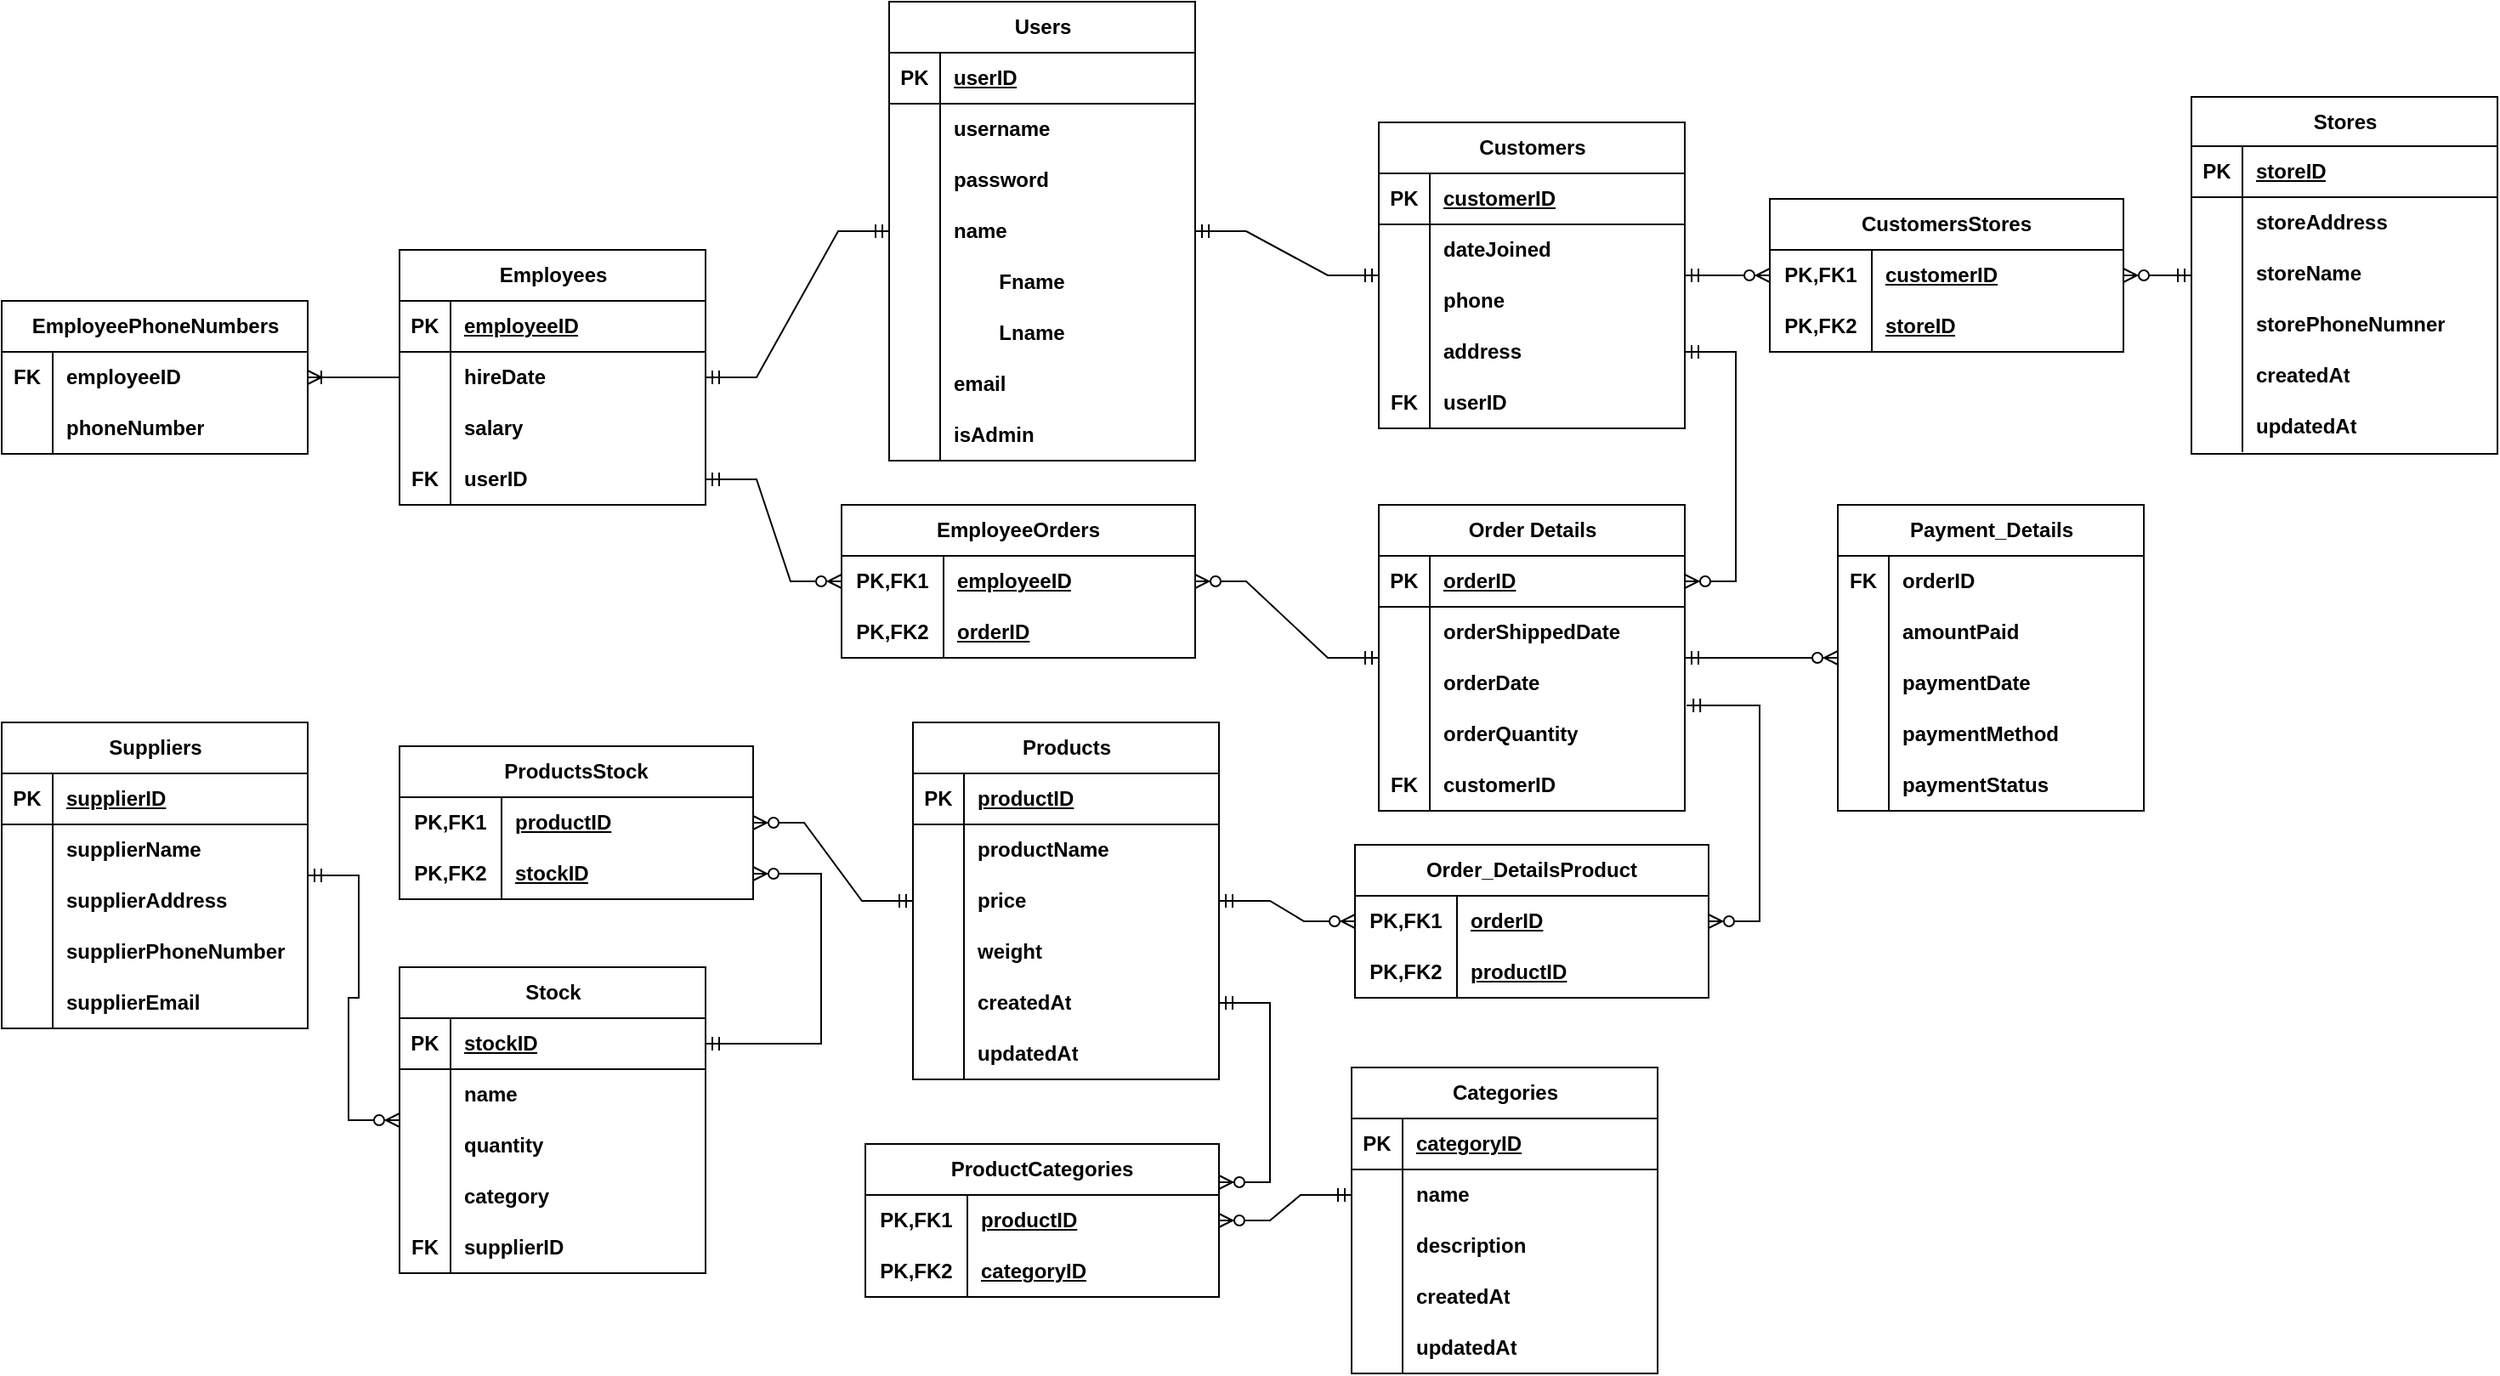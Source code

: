 <mxfile version="22.1.3" type="device">
  <diagram name="Page-1" id="fWj1V3EhzRxzyLbtc_gJ">
    <mxGraphModel dx="1112" dy="740" grid="1" gridSize="26" guides="1" tooltips="1" connect="1" arrows="1" fold="1" page="0" pageScale="1" pageWidth="850" pageHeight="1100" math="0" shadow="0">
      <root>
        <mxCell id="0" />
        <mxCell id="1" parent="0" />
        <mxCell id="sYV7F9Uc_WNrc_xc7VKz-1" value="Users" style="shape=table;startSize=30;container=1;collapsible=1;childLayout=tableLayout;fixedRows=1;rowLines=0;fontStyle=1;align=center;resizeLast=1;html=1;" parent="1" vertex="1">
          <mxGeometry x="222" y="134" width="180" height="270" as="geometry" />
        </mxCell>
        <mxCell id="sYV7F9Uc_WNrc_xc7VKz-2" value="" style="shape=tableRow;horizontal=0;startSize=0;swimlaneHead=0;swimlaneBody=0;fillColor=none;collapsible=0;dropTarget=0;points=[[0,0.5],[1,0.5]];portConstraint=eastwest;top=0;left=0;right=0;bottom=1;fontStyle=1" parent="sYV7F9Uc_WNrc_xc7VKz-1" vertex="1">
          <mxGeometry y="30" width="180" height="30" as="geometry" />
        </mxCell>
        <mxCell id="sYV7F9Uc_WNrc_xc7VKz-3" value="PK" style="shape=partialRectangle;connectable=0;fillColor=none;top=0;left=0;bottom=0;right=0;fontStyle=1;overflow=hidden;whiteSpace=wrap;html=1;" parent="sYV7F9Uc_WNrc_xc7VKz-2" vertex="1">
          <mxGeometry width="30" height="30" as="geometry">
            <mxRectangle width="30" height="30" as="alternateBounds" />
          </mxGeometry>
        </mxCell>
        <mxCell id="sYV7F9Uc_WNrc_xc7VKz-4" value="userID" style="shape=partialRectangle;connectable=0;fillColor=none;top=0;left=0;bottom=0;right=0;align=left;spacingLeft=6;fontStyle=5;overflow=hidden;whiteSpace=wrap;html=1;" parent="sYV7F9Uc_WNrc_xc7VKz-2" vertex="1">
          <mxGeometry x="30" width="150" height="30" as="geometry">
            <mxRectangle width="150" height="30" as="alternateBounds" />
          </mxGeometry>
        </mxCell>
        <mxCell id="e1Xg3I3vTaCqKt1WVwiZ-22" style="shape=tableRow;horizontal=0;startSize=0;swimlaneHead=0;swimlaneBody=0;fillColor=none;collapsible=0;dropTarget=0;points=[[0,0.5],[1,0.5]];portConstraint=eastwest;top=0;left=0;right=0;bottom=0;fontStyle=1" parent="sYV7F9Uc_WNrc_xc7VKz-1" vertex="1">
          <mxGeometry y="60" width="180" height="30" as="geometry" />
        </mxCell>
        <mxCell id="e1Xg3I3vTaCqKt1WVwiZ-23" style="shape=partialRectangle;connectable=0;fillColor=none;top=0;left=0;bottom=0;right=0;editable=1;overflow=hidden;whiteSpace=wrap;html=1;fontStyle=1" parent="e1Xg3I3vTaCqKt1WVwiZ-22" vertex="1">
          <mxGeometry width="30" height="30" as="geometry">
            <mxRectangle width="30" height="30" as="alternateBounds" />
          </mxGeometry>
        </mxCell>
        <mxCell id="e1Xg3I3vTaCqKt1WVwiZ-24" value="username" style="shape=partialRectangle;connectable=0;fillColor=none;top=0;left=0;bottom=0;right=0;align=left;spacingLeft=6;overflow=hidden;whiteSpace=wrap;html=1;fontStyle=1" parent="e1Xg3I3vTaCqKt1WVwiZ-22" vertex="1">
          <mxGeometry x="30" width="150" height="30" as="geometry">
            <mxRectangle width="150" height="30" as="alternateBounds" />
          </mxGeometry>
        </mxCell>
        <mxCell id="sYV7F9Uc_WNrc_xc7VKz-5" value="" style="shape=tableRow;horizontal=0;startSize=0;swimlaneHead=0;swimlaneBody=0;fillColor=none;collapsible=0;dropTarget=0;points=[[0,0.5],[1,0.5]];portConstraint=eastwest;top=0;left=0;right=0;bottom=0;fontStyle=1" parent="sYV7F9Uc_WNrc_xc7VKz-1" vertex="1">
          <mxGeometry y="90" width="180" height="30" as="geometry" />
        </mxCell>
        <mxCell id="sYV7F9Uc_WNrc_xc7VKz-6" value="" style="shape=partialRectangle;connectable=0;fillColor=none;top=0;left=0;bottom=0;right=0;editable=1;overflow=hidden;whiteSpace=wrap;html=1;fontStyle=1" parent="sYV7F9Uc_WNrc_xc7VKz-5" vertex="1">
          <mxGeometry width="30" height="30" as="geometry">
            <mxRectangle width="30" height="30" as="alternateBounds" />
          </mxGeometry>
        </mxCell>
        <mxCell id="sYV7F9Uc_WNrc_xc7VKz-7" value="&lt;span&gt;password&lt;/span&gt;" style="shape=partialRectangle;connectable=0;fillColor=none;top=0;left=0;bottom=0;right=0;align=left;spacingLeft=6;overflow=hidden;whiteSpace=wrap;html=1;fontStyle=1" parent="sYV7F9Uc_WNrc_xc7VKz-5" vertex="1">
          <mxGeometry x="30" width="150" height="30" as="geometry">
            <mxRectangle width="150" height="30" as="alternateBounds" />
          </mxGeometry>
        </mxCell>
        <mxCell id="sYV7F9Uc_WNrc_xc7VKz-8" value="" style="shape=tableRow;horizontal=0;startSize=0;swimlaneHead=0;swimlaneBody=0;fillColor=none;collapsible=0;dropTarget=0;points=[[0,0.5],[1,0.5]];portConstraint=eastwest;top=0;left=0;right=0;bottom=0;fontStyle=1" parent="sYV7F9Uc_WNrc_xc7VKz-1" vertex="1">
          <mxGeometry y="120" width="180" height="30" as="geometry" />
        </mxCell>
        <mxCell id="sYV7F9Uc_WNrc_xc7VKz-9" value="" style="shape=partialRectangle;connectable=0;fillColor=none;top=0;left=0;bottom=0;right=0;editable=1;overflow=hidden;whiteSpace=wrap;html=1;fontStyle=1" parent="sYV7F9Uc_WNrc_xc7VKz-8" vertex="1">
          <mxGeometry width="30" height="30" as="geometry">
            <mxRectangle width="30" height="30" as="alternateBounds" />
          </mxGeometry>
        </mxCell>
        <mxCell id="sYV7F9Uc_WNrc_xc7VKz-10" value="&lt;span&gt;name&lt;/span&gt;" style="shape=partialRectangle;connectable=0;fillColor=none;top=0;left=0;bottom=0;right=0;align=left;spacingLeft=6;overflow=hidden;whiteSpace=wrap;html=1;fontStyle=1" parent="sYV7F9Uc_WNrc_xc7VKz-8" vertex="1">
          <mxGeometry x="30" width="150" height="30" as="geometry">
            <mxRectangle width="150" height="30" as="alternateBounds" />
          </mxGeometry>
        </mxCell>
        <mxCell id="sYV7F9Uc_WNrc_xc7VKz-11" value="" style="shape=tableRow;horizontal=0;startSize=0;swimlaneHead=0;swimlaneBody=0;fillColor=none;collapsible=0;dropTarget=0;points=[[0,0.5],[1,0.5]];portConstraint=eastwest;top=0;left=0;right=0;bottom=0;fontStyle=1" parent="sYV7F9Uc_WNrc_xc7VKz-1" vertex="1">
          <mxGeometry y="150" width="180" height="30" as="geometry" />
        </mxCell>
        <mxCell id="sYV7F9Uc_WNrc_xc7VKz-12" value="" style="shape=partialRectangle;connectable=0;fillColor=none;top=0;left=0;bottom=0;right=0;editable=1;overflow=hidden;whiteSpace=wrap;html=1;fontStyle=1" parent="sYV7F9Uc_WNrc_xc7VKz-11" vertex="1">
          <mxGeometry width="30" height="30" as="geometry">
            <mxRectangle width="30" height="30" as="alternateBounds" />
          </mxGeometry>
        </mxCell>
        <mxCell id="sYV7F9Uc_WNrc_xc7VKz-13" value="&lt;span style=&quot;white-space: pre;&quot;&gt;&#x9;&lt;/span&gt;Fname" style="shape=partialRectangle;connectable=0;fillColor=none;top=0;left=0;bottom=0;right=0;align=left;spacingLeft=6;overflow=hidden;whiteSpace=wrap;html=1;fontStyle=1" parent="sYV7F9Uc_WNrc_xc7VKz-11" vertex="1">
          <mxGeometry x="30" width="150" height="30" as="geometry">
            <mxRectangle width="150" height="30" as="alternateBounds" />
          </mxGeometry>
        </mxCell>
        <mxCell id="sYV7F9Uc_WNrc_xc7VKz-14" value="" style="shape=tableRow;horizontal=0;startSize=0;swimlaneHead=0;swimlaneBody=0;fillColor=none;collapsible=0;dropTarget=0;points=[[0,0.5],[1,0.5]];portConstraint=eastwest;top=0;left=0;right=0;bottom=0;fontStyle=1" parent="sYV7F9Uc_WNrc_xc7VKz-1" vertex="1">
          <mxGeometry y="180" width="180" height="30" as="geometry" />
        </mxCell>
        <mxCell id="sYV7F9Uc_WNrc_xc7VKz-15" value="" style="shape=partialRectangle;connectable=0;fillColor=none;top=0;left=0;bottom=0;right=0;editable=1;overflow=hidden;whiteSpace=wrap;html=1;fontStyle=1" parent="sYV7F9Uc_WNrc_xc7VKz-14" vertex="1">
          <mxGeometry width="30" height="30" as="geometry">
            <mxRectangle width="30" height="30" as="alternateBounds" />
          </mxGeometry>
        </mxCell>
        <mxCell id="sYV7F9Uc_WNrc_xc7VKz-16" value="&lt;span style=&quot;white-space: pre;&quot;&gt;&#x9;&lt;/span&gt;Lname" style="shape=partialRectangle;connectable=0;fillColor=none;top=0;left=0;bottom=0;right=0;align=left;spacingLeft=6;overflow=hidden;whiteSpace=wrap;html=1;fontStyle=1" parent="sYV7F9Uc_WNrc_xc7VKz-14" vertex="1">
          <mxGeometry x="30" width="150" height="30" as="geometry">
            <mxRectangle width="150" height="30" as="alternateBounds" />
          </mxGeometry>
        </mxCell>
        <mxCell id="9Z-ckVPRdPDW1nYrTP5r-1" style="shape=tableRow;horizontal=0;startSize=0;swimlaneHead=0;swimlaneBody=0;fillColor=none;collapsible=0;dropTarget=0;points=[[0,0.5],[1,0.5]];portConstraint=eastwest;top=0;left=0;right=0;bottom=0;fontStyle=1" parent="sYV7F9Uc_WNrc_xc7VKz-1" vertex="1">
          <mxGeometry y="210" width="180" height="30" as="geometry" />
        </mxCell>
        <mxCell id="9Z-ckVPRdPDW1nYrTP5r-2" style="shape=partialRectangle;connectable=0;fillColor=none;top=0;left=0;bottom=0;right=0;editable=1;overflow=hidden;whiteSpace=wrap;html=1;fontStyle=1" parent="9Z-ckVPRdPDW1nYrTP5r-1" vertex="1">
          <mxGeometry width="30" height="30" as="geometry">
            <mxRectangle width="30" height="30" as="alternateBounds" />
          </mxGeometry>
        </mxCell>
        <mxCell id="9Z-ckVPRdPDW1nYrTP5r-3" value="email" style="shape=partialRectangle;connectable=0;fillColor=none;top=0;left=0;bottom=0;right=0;align=left;spacingLeft=6;overflow=hidden;whiteSpace=wrap;html=1;fontStyle=1" parent="9Z-ckVPRdPDW1nYrTP5r-1" vertex="1">
          <mxGeometry x="30" width="150" height="30" as="geometry">
            <mxRectangle width="150" height="30" as="alternateBounds" />
          </mxGeometry>
        </mxCell>
        <mxCell id="9Z-ckVPRdPDW1nYrTP5r-4" style="shape=tableRow;horizontal=0;startSize=0;swimlaneHead=0;swimlaneBody=0;fillColor=none;collapsible=0;dropTarget=0;points=[[0,0.5],[1,0.5]];portConstraint=eastwest;top=0;left=0;right=0;bottom=0;fontStyle=1" parent="sYV7F9Uc_WNrc_xc7VKz-1" vertex="1">
          <mxGeometry y="240" width="180" height="30" as="geometry" />
        </mxCell>
        <mxCell id="9Z-ckVPRdPDW1nYrTP5r-5" style="shape=partialRectangle;connectable=0;fillColor=none;top=0;left=0;bottom=0;right=0;editable=1;overflow=hidden;whiteSpace=wrap;html=1;fontStyle=1" parent="9Z-ckVPRdPDW1nYrTP5r-4" vertex="1">
          <mxGeometry width="30" height="30" as="geometry">
            <mxRectangle width="30" height="30" as="alternateBounds" />
          </mxGeometry>
        </mxCell>
        <mxCell id="9Z-ckVPRdPDW1nYrTP5r-6" value="isAdmin" style="shape=partialRectangle;connectable=0;fillColor=none;top=0;left=0;bottom=0;right=0;align=left;spacingLeft=6;overflow=hidden;whiteSpace=wrap;html=1;fontStyle=1" parent="9Z-ckVPRdPDW1nYrTP5r-4" vertex="1">
          <mxGeometry x="30" width="150" height="30" as="geometry">
            <mxRectangle width="150" height="30" as="alternateBounds" />
          </mxGeometry>
        </mxCell>
        <mxCell id="sYV7F9Uc_WNrc_xc7VKz-17" value="Customers" style="shape=table;startSize=30;container=1;collapsible=1;childLayout=tableLayout;fixedRows=1;rowLines=0;fontStyle=1;align=center;resizeLast=1;html=1;" parent="1" vertex="1">
          <mxGeometry x="510" y="205" width="180" height="180" as="geometry" />
        </mxCell>
        <mxCell id="sYV7F9Uc_WNrc_xc7VKz-18" value="" style="shape=tableRow;horizontal=0;startSize=0;swimlaneHead=0;swimlaneBody=0;fillColor=none;collapsible=0;dropTarget=0;points=[[0,0.5],[1,0.5]];portConstraint=eastwest;top=0;left=0;right=0;bottom=1;fontStyle=1" parent="sYV7F9Uc_WNrc_xc7VKz-17" vertex="1">
          <mxGeometry y="30" width="180" height="30" as="geometry" />
        </mxCell>
        <mxCell id="sYV7F9Uc_WNrc_xc7VKz-19" value="PK" style="shape=partialRectangle;connectable=0;fillColor=none;top=0;left=0;bottom=0;right=0;fontStyle=1;overflow=hidden;whiteSpace=wrap;html=1;" parent="sYV7F9Uc_WNrc_xc7VKz-18" vertex="1">
          <mxGeometry width="30" height="30" as="geometry">
            <mxRectangle width="30" height="30" as="alternateBounds" />
          </mxGeometry>
        </mxCell>
        <mxCell id="sYV7F9Uc_WNrc_xc7VKz-20" value="customerID" style="shape=partialRectangle;connectable=0;fillColor=none;top=0;left=0;bottom=0;right=0;align=left;spacingLeft=6;fontStyle=5;overflow=hidden;whiteSpace=wrap;html=1;" parent="sYV7F9Uc_WNrc_xc7VKz-18" vertex="1">
          <mxGeometry x="30" width="150" height="30" as="geometry">
            <mxRectangle width="150" height="30" as="alternateBounds" />
          </mxGeometry>
        </mxCell>
        <mxCell id="sYV7F9Uc_WNrc_xc7VKz-21" value="" style="shape=tableRow;horizontal=0;startSize=0;swimlaneHead=0;swimlaneBody=0;fillColor=none;collapsible=0;dropTarget=0;points=[[0,0.5],[1,0.5]];portConstraint=eastwest;top=0;left=0;right=0;bottom=0;fontStyle=1" parent="sYV7F9Uc_WNrc_xc7VKz-17" vertex="1">
          <mxGeometry y="60" width="180" height="30" as="geometry" />
        </mxCell>
        <mxCell id="sYV7F9Uc_WNrc_xc7VKz-22" value="" style="shape=partialRectangle;connectable=0;fillColor=none;top=0;left=0;bottom=0;right=0;editable=1;overflow=hidden;whiteSpace=wrap;html=1;fontStyle=1" parent="sYV7F9Uc_WNrc_xc7VKz-21" vertex="1">
          <mxGeometry width="30" height="30" as="geometry">
            <mxRectangle width="30" height="30" as="alternateBounds" />
          </mxGeometry>
        </mxCell>
        <mxCell id="sYV7F9Uc_WNrc_xc7VKz-23" value="&lt;span&gt;dateJoined&lt;br&gt;&lt;/span&gt;" style="shape=partialRectangle;connectable=0;fillColor=none;top=0;left=0;bottom=0;right=0;align=left;spacingLeft=6;overflow=hidden;whiteSpace=wrap;html=1;fontStyle=1" parent="sYV7F9Uc_WNrc_xc7VKz-21" vertex="1">
          <mxGeometry x="30" width="150" height="30" as="geometry">
            <mxRectangle width="150" height="30" as="alternateBounds" />
          </mxGeometry>
        </mxCell>
        <mxCell id="sYV7F9Uc_WNrc_xc7VKz-24" value="" style="shape=tableRow;horizontal=0;startSize=0;swimlaneHead=0;swimlaneBody=0;fillColor=none;collapsible=0;dropTarget=0;points=[[0,0.5],[1,0.5]];portConstraint=eastwest;top=0;left=0;right=0;bottom=0;fontStyle=1" parent="sYV7F9Uc_WNrc_xc7VKz-17" vertex="1">
          <mxGeometry y="90" width="180" height="30" as="geometry" />
        </mxCell>
        <mxCell id="sYV7F9Uc_WNrc_xc7VKz-25" value="" style="shape=partialRectangle;connectable=0;fillColor=none;top=0;left=0;bottom=0;right=0;editable=1;overflow=hidden;whiteSpace=wrap;html=1;fontStyle=1" parent="sYV7F9Uc_WNrc_xc7VKz-24" vertex="1">
          <mxGeometry width="30" height="30" as="geometry">
            <mxRectangle width="30" height="30" as="alternateBounds" />
          </mxGeometry>
        </mxCell>
        <mxCell id="sYV7F9Uc_WNrc_xc7VKz-26" value="&lt;span&gt;phone&lt;br&gt;&lt;/span&gt;" style="shape=partialRectangle;connectable=0;fillColor=none;top=0;left=0;bottom=0;right=0;align=left;spacingLeft=6;overflow=hidden;whiteSpace=wrap;html=1;fontStyle=1" parent="sYV7F9Uc_WNrc_xc7VKz-24" vertex="1">
          <mxGeometry x="30" width="150" height="30" as="geometry">
            <mxRectangle width="150" height="30" as="alternateBounds" />
          </mxGeometry>
        </mxCell>
        <mxCell id="sYV7F9Uc_WNrc_xc7VKz-27" value="" style="shape=tableRow;horizontal=0;startSize=0;swimlaneHead=0;swimlaneBody=0;fillColor=none;collapsible=0;dropTarget=0;points=[[0,0.5],[1,0.5]];portConstraint=eastwest;top=0;left=0;right=0;bottom=0;fontStyle=1" parent="sYV7F9Uc_WNrc_xc7VKz-17" vertex="1">
          <mxGeometry y="120" width="180" height="30" as="geometry" />
        </mxCell>
        <mxCell id="sYV7F9Uc_WNrc_xc7VKz-28" value="" style="shape=partialRectangle;connectable=0;fillColor=none;top=0;left=0;bottom=0;right=0;editable=1;overflow=hidden;whiteSpace=wrap;html=1;fontStyle=1" parent="sYV7F9Uc_WNrc_xc7VKz-27" vertex="1">
          <mxGeometry width="30" height="30" as="geometry">
            <mxRectangle width="30" height="30" as="alternateBounds" />
          </mxGeometry>
        </mxCell>
        <mxCell id="sYV7F9Uc_WNrc_xc7VKz-29" value="address" style="shape=partialRectangle;connectable=0;fillColor=none;top=0;left=0;bottom=0;right=0;align=left;spacingLeft=6;overflow=hidden;whiteSpace=wrap;html=1;fontStyle=1" parent="sYV7F9Uc_WNrc_xc7VKz-27" vertex="1">
          <mxGeometry x="30" width="150" height="30" as="geometry">
            <mxRectangle width="150" height="30" as="alternateBounds" />
          </mxGeometry>
        </mxCell>
        <mxCell id="sYV7F9Uc_WNrc_xc7VKz-49" value="" style="shape=tableRow;horizontal=0;startSize=0;swimlaneHead=0;swimlaneBody=0;fillColor=none;collapsible=0;dropTarget=0;points=[[0,0.5],[1,0.5]];portConstraint=eastwest;top=0;left=0;right=0;bottom=0;fontStyle=1" parent="sYV7F9Uc_WNrc_xc7VKz-17" vertex="1">
          <mxGeometry y="150" width="180" height="30" as="geometry" />
        </mxCell>
        <mxCell id="sYV7F9Uc_WNrc_xc7VKz-50" value="FK" style="shape=partialRectangle;connectable=0;fillColor=none;top=0;left=0;bottom=0;right=0;editable=1;overflow=hidden;whiteSpace=wrap;html=1;fontStyle=1" parent="sYV7F9Uc_WNrc_xc7VKz-49" vertex="1">
          <mxGeometry width="30" height="30" as="geometry">
            <mxRectangle width="30" height="30" as="alternateBounds" />
          </mxGeometry>
        </mxCell>
        <mxCell id="sYV7F9Uc_WNrc_xc7VKz-51" value="userID" style="shape=partialRectangle;connectable=0;fillColor=none;top=0;left=0;bottom=0;right=0;align=left;spacingLeft=6;overflow=hidden;whiteSpace=wrap;html=1;fontStyle=1" parent="sYV7F9Uc_WNrc_xc7VKz-49" vertex="1">
          <mxGeometry x="30" width="150" height="30" as="geometry">
            <mxRectangle width="150" height="30" as="alternateBounds" />
          </mxGeometry>
        </mxCell>
        <mxCell id="sYV7F9Uc_WNrc_xc7VKz-52" value="Employees" style="shape=table;startSize=30;container=1;collapsible=1;childLayout=tableLayout;fixedRows=1;rowLines=0;fontStyle=1;align=center;resizeLast=1;html=1;" parent="1" vertex="1">
          <mxGeometry x="-66" y="280" width="180" height="150" as="geometry" />
        </mxCell>
        <mxCell id="sYV7F9Uc_WNrc_xc7VKz-53" value="" style="shape=tableRow;horizontal=0;startSize=0;swimlaneHead=0;swimlaneBody=0;fillColor=none;collapsible=0;dropTarget=0;points=[[0,0.5],[1,0.5]];portConstraint=eastwest;top=0;left=0;right=0;bottom=1;fontStyle=1" parent="sYV7F9Uc_WNrc_xc7VKz-52" vertex="1">
          <mxGeometry y="30" width="180" height="30" as="geometry" />
        </mxCell>
        <mxCell id="sYV7F9Uc_WNrc_xc7VKz-54" value="PK" style="shape=partialRectangle;connectable=0;fillColor=none;top=0;left=0;bottom=0;right=0;fontStyle=1;overflow=hidden;whiteSpace=wrap;html=1;" parent="sYV7F9Uc_WNrc_xc7VKz-53" vertex="1">
          <mxGeometry width="30" height="30" as="geometry">
            <mxRectangle width="30" height="30" as="alternateBounds" />
          </mxGeometry>
        </mxCell>
        <mxCell id="sYV7F9Uc_WNrc_xc7VKz-55" value="employeeID" style="shape=partialRectangle;connectable=0;fillColor=none;top=0;left=0;bottom=0;right=0;align=left;spacingLeft=6;fontStyle=5;overflow=hidden;whiteSpace=wrap;html=1;" parent="sYV7F9Uc_WNrc_xc7VKz-53" vertex="1">
          <mxGeometry x="30" width="150" height="30" as="geometry">
            <mxRectangle width="150" height="30" as="alternateBounds" />
          </mxGeometry>
        </mxCell>
        <mxCell id="sYV7F9Uc_WNrc_xc7VKz-56" value="" style="shape=tableRow;horizontal=0;startSize=0;swimlaneHead=0;swimlaneBody=0;fillColor=none;collapsible=0;dropTarget=0;points=[[0,0.5],[1,0.5]];portConstraint=eastwest;top=0;left=0;right=0;bottom=0;fontStyle=1" parent="sYV7F9Uc_WNrc_xc7VKz-52" vertex="1">
          <mxGeometry y="60" width="180" height="30" as="geometry" />
        </mxCell>
        <mxCell id="sYV7F9Uc_WNrc_xc7VKz-57" value="" style="shape=partialRectangle;connectable=0;fillColor=none;top=0;left=0;bottom=0;right=0;editable=1;overflow=hidden;whiteSpace=wrap;html=1;fontStyle=1" parent="sYV7F9Uc_WNrc_xc7VKz-56" vertex="1">
          <mxGeometry width="30" height="30" as="geometry">
            <mxRectangle width="30" height="30" as="alternateBounds" />
          </mxGeometry>
        </mxCell>
        <mxCell id="sYV7F9Uc_WNrc_xc7VKz-58" value="&lt;span&gt;hireDate&lt;/span&gt;" style="shape=partialRectangle;connectable=0;fillColor=none;top=0;left=0;bottom=0;right=0;align=left;spacingLeft=6;overflow=hidden;whiteSpace=wrap;html=1;fontStyle=1" parent="sYV7F9Uc_WNrc_xc7VKz-56" vertex="1">
          <mxGeometry x="30" width="150" height="30" as="geometry">
            <mxRectangle width="150" height="30" as="alternateBounds" />
          </mxGeometry>
        </mxCell>
        <mxCell id="sYV7F9Uc_WNrc_xc7VKz-59" value="" style="shape=tableRow;horizontal=0;startSize=0;swimlaneHead=0;swimlaneBody=0;fillColor=none;collapsible=0;dropTarget=0;points=[[0,0.5],[1,0.5]];portConstraint=eastwest;top=0;left=0;right=0;bottom=0;fontStyle=1" parent="sYV7F9Uc_WNrc_xc7VKz-52" vertex="1">
          <mxGeometry y="90" width="180" height="30" as="geometry" />
        </mxCell>
        <mxCell id="sYV7F9Uc_WNrc_xc7VKz-60" value="" style="shape=partialRectangle;connectable=0;fillColor=none;top=0;left=0;bottom=0;right=0;editable=1;overflow=hidden;whiteSpace=wrap;html=1;fontStyle=1" parent="sYV7F9Uc_WNrc_xc7VKz-59" vertex="1">
          <mxGeometry width="30" height="30" as="geometry">
            <mxRectangle width="30" height="30" as="alternateBounds" />
          </mxGeometry>
        </mxCell>
        <mxCell id="sYV7F9Uc_WNrc_xc7VKz-61" value="&lt;span&gt;&lt;span&gt;salary&lt;/span&gt;&lt;br&gt;&lt;/span&gt;" style="shape=partialRectangle;connectable=0;fillColor=none;top=0;left=0;bottom=0;right=0;align=left;spacingLeft=6;overflow=hidden;whiteSpace=wrap;html=1;fontStyle=1" parent="sYV7F9Uc_WNrc_xc7VKz-59" vertex="1">
          <mxGeometry x="30" width="150" height="30" as="geometry">
            <mxRectangle width="150" height="30" as="alternateBounds" />
          </mxGeometry>
        </mxCell>
        <mxCell id="sYV7F9Uc_WNrc_xc7VKz-68" value="" style="shape=tableRow;horizontal=0;startSize=0;swimlaneHead=0;swimlaneBody=0;fillColor=none;collapsible=0;dropTarget=0;points=[[0,0.5],[1,0.5]];portConstraint=eastwest;top=0;left=0;right=0;bottom=0;fontStyle=1" parent="sYV7F9Uc_WNrc_xc7VKz-52" vertex="1">
          <mxGeometry y="120" width="180" height="30" as="geometry" />
        </mxCell>
        <mxCell id="sYV7F9Uc_WNrc_xc7VKz-69" value="FK" style="shape=partialRectangle;connectable=0;fillColor=none;top=0;left=0;bottom=0;right=0;editable=1;overflow=hidden;whiteSpace=wrap;html=1;fontStyle=1" parent="sYV7F9Uc_WNrc_xc7VKz-68" vertex="1">
          <mxGeometry width="30" height="30" as="geometry">
            <mxRectangle width="30" height="30" as="alternateBounds" />
          </mxGeometry>
        </mxCell>
        <mxCell id="sYV7F9Uc_WNrc_xc7VKz-70" value="userID" style="shape=partialRectangle;connectable=0;fillColor=none;top=0;left=0;bottom=0;right=0;align=left;spacingLeft=6;overflow=hidden;whiteSpace=wrap;html=1;fontStyle=1" parent="sYV7F9Uc_WNrc_xc7VKz-68" vertex="1">
          <mxGeometry x="30" width="150" height="30" as="geometry">
            <mxRectangle width="150" height="30" as="alternateBounds" />
          </mxGeometry>
        </mxCell>
        <mxCell id="sYV7F9Uc_WNrc_xc7VKz-90" value="Suppliers" style="shape=table;startSize=30;container=1;collapsible=1;childLayout=tableLayout;fixedRows=1;rowLines=0;fontStyle=1;align=center;resizeLast=1;html=1;" parent="1" vertex="1">
          <mxGeometry x="-300" y="558" width="180" height="180" as="geometry" />
        </mxCell>
        <mxCell id="sYV7F9Uc_WNrc_xc7VKz-91" value="" style="shape=tableRow;horizontal=0;startSize=0;swimlaneHead=0;swimlaneBody=0;fillColor=none;collapsible=0;dropTarget=0;points=[[0,0.5],[1,0.5]];portConstraint=eastwest;top=0;left=0;right=0;bottom=1;fontStyle=1" parent="sYV7F9Uc_WNrc_xc7VKz-90" vertex="1">
          <mxGeometry y="30" width="180" height="30" as="geometry" />
        </mxCell>
        <mxCell id="sYV7F9Uc_WNrc_xc7VKz-92" value="PK" style="shape=partialRectangle;connectable=0;fillColor=none;top=0;left=0;bottom=0;right=0;fontStyle=1;overflow=hidden;whiteSpace=wrap;html=1;" parent="sYV7F9Uc_WNrc_xc7VKz-91" vertex="1">
          <mxGeometry width="30" height="30" as="geometry">
            <mxRectangle width="30" height="30" as="alternateBounds" />
          </mxGeometry>
        </mxCell>
        <mxCell id="sYV7F9Uc_WNrc_xc7VKz-93" value="supplierID" style="shape=partialRectangle;connectable=0;fillColor=none;top=0;left=0;bottom=0;right=0;align=left;spacingLeft=6;fontStyle=5;overflow=hidden;whiteSpace=wrap;html=1;" parent="sYV7F9Uc_WNrc_xc7VKz-91" vertex="1">
          <mxGeometry x="30" width="150" height="30" as="geometry">
            <mxRectangle width="150" height="30" as="alternateBounds" />
          </mxGeometry>
        </mxCell>
        <mxCell id="sYV7F9Uc_WNrc_xc7VKz-94" value="" style="shape=tableRow;horizontal=0;startSize=0;swimlaneHead=0;swimlaneBody=0;fillColor=none;collapsible=0;dropTarget=0;points=[[0,0.5],[1,0.5]];portConstraint=eastwest;top=0;left=0;right=0;bottom=0;fontStyle=1" parent="sYV7F9Uc_WNrc_xc7VKz-90" vertex="1">
          <mxGeometry y="60" width="180" height="30" as="geometry" />
        </mxCell>
        <mxCell id="sYV7F9Uc_WNrc_xc7VKz-95" value="" style="shape=partialRectangle;connectable=0;fillColor=none;top=0;left=0;bottom=0;right=0;editable=1;overflow=hidden;whiteSpace=wrap;html=1;fontStyle=1" parent="sYV7F9Uc_WNrc_xc7VKz-94" vertex="1">
          <mxGeometry width="30" height="30" as="geometry">
            <mxRectangle width="30" height="30" as="alternateBounds" />
          </mxGeometry>
        </mxCell>
        <mxCell id="sYV7F9Uc_WNrc_xc7VKz-96" value="&lt;span&gt;supplierName&lt;/span&gt;" style="shape=partialRectangle;connectable=0;fillColor=none;top=0;left=0;bottom=0;right=0;align=left;spacingLeft=6;overflow=hidden;whiteSpace=wrap;html=1;fontStyle=1" parent="sYV7F9Uc_WNrc_xc7VKz-94" vertex="1">
          <mxGeometry x="30" width="150" height="30" as="geometry">
            <mxRectangle width="150" height="30" as="alternateBounds" />
          </mxGeometry>
        </mxCell>
        <mxCell id="sYV7F9Uc_WNrc_xc7VKz-97" value="" style="shape=tableRow;horizontal=0;startSize=0;swimlaneHead=0;swimlaneBody=0;fillColor=none;collapsible=0;dropTarget=0;points=[[0,0.5],[1,0.5]];portConstraint=eastwest;top=0;left=0;right=0;bottom=0;fontStyle=1" parent="sYV7F9Uc_WNrc_xc7VKz-90" vertex="1">
          <mxGeometry y="90" width="180" height="30" as="geometry" />
        </mxCell>
        <mxCell id="sYV7F9Uc_WNrc_xc7VKz-98" value="" style="shape=partialRectangle;connectable=0;fillColor=none;top=0;left=0;bottom=0;right=0;editable=1;overflow=hidden;whiteSpace=wrap;html=1;fontStyle=1" parent="sYV7F9Uc_WNrc_xc7VKz-97" vertex="1">
          <mxGeometry width="30" height="30" as="geometry">
            <mxRectangle width="30" height="30" as="alternateBounds" />
          </mxGeometry>
        </mxCell>
        <mxCell id="sYV7F9Uc_WNrc_xc7VKz-99" value="&lt;span&gt;supplierAddress&lt;/span&gt;" style="shape=partialRectangle;connectable=0;fillColor=none;top=0;left=0;bottom=0;right=0;align=left;spacingLeft=6;overflow=hidden;whiteSpace=wrap;html=1;fontStyle=1" parent="sYV7F9Uc_WNrc_xc7VKz-97" vertex="1">
          <mxGeometry x="30" width="150" height="30" as="geometry">
            <mxRectangle width="150" height="30" as="alternateBounds" />
          </mxGeometry>
        </mxCell>
        <mxCell id="sYV7F9Uc_WNrc_xc7VKz-100" value="" style="shape=tableRow;horizontal=0;startSize=0;swimlaneHead=0;swimlaneBody=0;fillColor=none;collapsible=0;dropTarget=0;points=[[0,0.5],[1,0.5]];portConstraint=eastwest;top=0;left=0;right=0;bottom=0;fontStyle=1" parent="sYV7F9Uc_WNrc_xc7VKz-90" vertex="1">
          <mxGeometry y="120" width="180" height="30" as="geometry" />
        </mxCell>
        <mxCell id="sYV7F9Uc_WNrc_xc7VKz-101" value="" style="shape=partialRectangle;connectable=0;fillColor=none;top=0;left=0;bottom=0;right=0;editable=1;overflow=hidden;whiteSpace=wrap;html=1;fontStyle=1" parent="sYV7F9Uc_WNrc_xc7VKz-100" vertex="1">
          <mxGeometry width="30" height="30" as="geometry">
            <mxRectangle width="30" height="30" as="alternateBounds" />
          </mxGeometry>
        </mxCell>
        <mxCell id="sYV7F9Uc_WNrc_xc7VKz-102" value="supplierPhoneNumber" style="shape=partialRectangle;connectable=0;fillColor=none;top=0;left=0;bottom=0;right=0;align=left;spacingLeft=6;overflow=hidden;whiteSpace=wrap;html=1;fontStyle=1" parent="sYV7F9Uc_WNrc_xc7VKz-100" vertex="1">
          <mxGeometry x="30" width="150" height="30" as="geometry">
            <mxRectangle width="150" height="30" as="alternateBounds" />
          </mxGeometry>
        </mxCell>
        <mxCell id="sYV7F9Uc_WNrc_xc7VKz-103" value="" style="shape=tableRow;horizontal=0;startSize=0;swimlaneHead=0;swimlaneBody=0;fillColor=none;collapsible=0;dropTarget=0;points=[[0,0.5],[1,0.5]];portConstraint=eastwest;top=0;left=0;right=0;bottom=0;fontStyle=1" parent="sYV7F9Uc_WNrc_xc7VKz-90" vertex="1">
          <mxGeometry y="150" width="180" height="30" as="geometry" />
        </mxCell>
        <mxCell id="sYV7F9Uc_WNrc_xc7VKz-104" value="" style="shape=partialRectangle;connectable=0;fillColor=none;top=0;left=0;bottom=0;right=0;editable=1;overflow=hidden;whiteSpace=wrap;html=1;fontStyle=1" parent="sYV7F9Uc_WNrc_xc7VKz-103" vertex="1">
          <mxGeometry width="30" height="30" as="geometry">
            <mxRectangle width="30" height="30" as="alternateBounds" />
          </mxGeometry>
        </mxCell>
        <mxCell id="sYV7F9Uc_WNrc_xc7VKz-105" value="supplierEmail" style="shape=partialRectangle;connectable=0;fillColor=none;top=0;left=0;bottom=0;right=0;align=left;spacingLeft=6;overflow=hidden;whiteSpace=wrap;html=1;fontStyle=1" parent="sYV7F9Uc_WNrc_xc7VKz-103" vertex="1">
          <mxGeometry x="30" width="150" height="30" as="geometry">
            <mxRectangle width="150" height="30" as="alternateBounds" />
          </mxGeometry>
        </mxCell>
        <mxCell id="sYV7F9Uc_WNrc_xc7VKz-145" value="Stock" style="shape=table;startSize=30;container=1;collapsible=1;childLayout=tableLayout;fixedRows=1;rowLines=0;fontStyle=1;align=center;resizeLast=1;html=1;" parent="1" vertex="1">
          <mxGeometry x="-66" y="702" width="180" height="180" as="geometry" />
        </mxCell>
        <mxCell id="sYV7F9Uc_WNrc_xc7VKz-146" value="" style="shape=tableRow;horizontal=0;startSize=0;swimlaneHead=0;swimlaneBody=0;fillColor=none;collapsible=0;dropTarget=0;points=[[0,0.5],[1,0.5]];portConstraint=eastwest;top=0;left=0;right=0;bottom=1;fontStyle=1" parent="sYV7F9Uc_WNrc_xc7VKz-145" vertex="1">
          <mxGeometry y="30" width="180" height="30" as="geometry" />
        </mxCell>
        <mxCell id="sYV7F9Uc_WNrc_xc7VKz-147" value="PK" style="shape=partialRectangle;connectable=0;fillColor=none;top=0;left=0;bottom=0;right=0;fontStyle=1;overflow=hidden;whiteSpace=wrap;html=1;" parent="sYV7F9Uc_WNrc_xc7VKz-146" vertex="1">
          <mxGeometry width="30" height="30" as="geometry">
            <mxRectangle width="30" height="30" as="alternateBounds" />
          </mxGeometry>
        </mxCell>
        <mxCell id="sYV7F9Uc_WNrc_xc7VKz-148" value="stockID" style="shape=partialRectangle;connectable=0;fillColor=none;top=0;left=0;bottom=0;right=0;align=left;spacingLeft=6;fontStyle=5;overflow=hidden;whiteSpace=wrap;html=1;" parent="sYV7F9Uc_WNrc_xc7VKz-146" vertex="1">
          <mxGeometry x="30" width="150" height="30" as="geometry">
            <mxRectangle width="150" height="30" as="alternateBounds" />
          </mxGeometry>
        </mxCell>
        <mxCell id="sYV7F9Uc_WNrc_xc7VKz-149" value="" style="shape=tableRow;horizontal=0;startSize=0;swimlaneHead=0;swimlaneBody=0;fillColor=none;collapsible=0;dropTarget=0;points=[[0,0.5],[1,0.5]];portConstraint=eastwest;top=0;left=0;right=0;bottom=0;fontStyle=1" parent="sYV7F9Uc_WNrc_xc7VKz-145" vertex="1">
          <mxGeometry y="60" width="180" height="30" as="geometry" />
        </mxCell>
        <mxCell id="sYV7F9Uc_WNrc_xc7VKz-150" value="" style="shape=partialRectangle;connectable=0;fillColor=none;top=0;left=0;bottom=0;right=0;editable=1;overflow=hidden;whiteSpace=wrap;html=1;fontStyle=1" parent="sYV7F9Uc_WNrc_xc7VKz-149" vertex="1">
          <mxGeometry width="30" height="30" as="geometry">
            <mxRectangle width="30" height="30" as="alternateBounds" />
          </mxGeometry>
        </mxCell>
        <mxCell id="sYV7F9Uc_WNrc_xc7VKz-151" value="&lt;span&gt;name&lt;/span&gt;" style="shape=partialRectangle;connectable=0;fillColor=none;top=0;left=0;bottom=0;right=0;align=left;spacingLeft=6;overflow=hidden;whiteSpace=wrap;html=1;fontStyle=1" parent="sYV7F9Uc_WNrc_xc7VKz-149" vertex="1">
          <mxGeometry x="30" width="150" height="30" as="geometry">
            <mxRectangle width="150" height="30" as="alternateBounds" />
          </mxGeometry>
        </mxCell>
        <mxCell id="sYV7F9Uc_WNrc_xc7VKz-152" value="" style="shape=tableRow;horizontal=0;startSize=0;swimlaneHead=0;swimlaneBody=0;fillColor=none;collapsible=0;dropTarget=0;points=[[0,0.5],[1,0.5]];portConstraint=eastwest;top=0;left=0;right=0;bottom=0;fontStyle=1" parent="sYV7F9Uc_WNrc_xc7VKz-145" vertex="1">
          <mxGeometry y="90" width="180" height="30" as="geometry" />
        </mxCell>
        <mxCell id="sYV7F9Uc_WNrc_xc7VKz-153" value="" style="shape=partialRectangle;connectable=0;fillColor=none;top=0;left=0;bottom=0;right=0;editable=1;overflow=hidden;whiteSpace=wrap;html=1;fontStyle=1" parent="sYV7F9Uc_WNrc_xc7VKz-152" vertex="1">
          <mxGeometry width="30" height="30" as="geometry">
            <mxRectangle width="30" height="30" as="alternateBounds" />
          </mxGeometry>
        </mxCell>
        <mxCell id="sYV7F9Uc_WNrc_xc7VKz-154" value="&lt;span&gt;quantity&lt;/span&gt;" style="shape=partialRectangle;connectable=0;fillColor=none;top=0;left=0;bottom=0;right=0;align=left;spacingLeft=6;overflow=hidden;whiteSpace=wrap;html=1;fontStyle=1" parent="sYV7F9Uc_WNrc_xc7VKz-152" vertex="1">
          <mxGeometry x="30" width="150" height="30" as="geometry">
            <mxRectangle width="150" height="30" as="alternateBounds" />
          </mxGeometry>
        </mxCell>
        <mxCell id="sYV7F9Uc_WNrc_xc7VKz-155" value="" style="shape=tableRow;horizontal=0;startSize=0;swimlaneHead=0;swimlaneBody=0;fillColor=none;collapsible=0;dropTarget=0;points=[[0,0.5],[1,0.5]];portConstraint=eastwest;top=0;left=0;right=0;bottom=0;fontStyle=1" parent="sYV7F9Uc_WNrc_xc7VKz-145" vertex="1">
          <mxGeometry y="120" width="180" height="30" as="geometry" />
        </mxCell>
        <mxCell id="sYV7F9Uc_WNrc_xc7VKz-156" value="" style="shape=partialRectangle;connectable=0;fillColor=none;top=0;left=0;bottom=0;right=0;editable=1;overflow=hidden;whiteSpace=wrap;html=1;fontStyle=1" parent="sYV7F9Uc_WNrc_xc7VKz-155" vertex="1">
          <mxGeometry width="30" height="30" as="geometry">
            <mxRectangle width="30" height="30" as="alternateBounds" />
          </mxGeometry>
        </mxCell>
        <mxCell id="sYV7F9Uc_WNrc_xc7VKz-157" value="category" style="shape=partialRectangle;connectable=0;fillColor=none;top=0;left=0;bottom=0;right=0;align=left;spacingLeft=6;overflow=hidden;whiteSpace=wrap;html=1;fontStyle=1" parent="sYV7F9Uc_WNrc_xc7VKz-155" vertex="1">
          <mxGeometry x="30" width="150" height="30" as="geometry">
            <mxRectangle width="150" height="30" as="alternateBounds" />
          </mxGeometry>
        </mxCell>
        <mxCell id="sYV7F9Uc_WNrc_xc7VKz-158" value="" style="shape=tableRow;horizontal=0;startSize=0;swimlaneHead=0;swimlaneBody=0;fillColor=none;collapsible=0;dropTarget=0;points=[[0,0.5],[1,0.5]];portConstraint=eastwest;top=0;left=0;right=0;bottom=0;fontStyle=1" parent="sYV7F9Uc_WNrc_xc7VKz-145" vertex="1">
          <mxGeometry y="150" width="180" height="30" as="geometry" />
        </mxCell>
        <mxCell id="sYV7F9Uc_WNrc_xc7VKz-159" value="FK" style="shape=partialRectangle;connectable=0;fillColor=none;top=0;left=0;bottom=0;right=0;editable=1;overflow=hidden;whiteSpace=wrap;html=1;fontStyle=1" parent="sYV7F9Uc_WNrc_xc7VKz-158" vertex="1">
          <mxGeometry width="30" height="30" as="geometry">
            <mxRectangle width="30" height="30" as="alternateBounds" />
          </mxGeometry>
        </mxCell>
        <mxCell id="sYV7F9Uc_WNrc_xc7VKz-160" value="supplierID" style="shape=partialRectangle;connectable=0;fillColor=none;top=0;left=0;bottom=0;right=0;align=left;spacingLeft=6;overflow=hidden;whiteSpace=wrap;html=1;fontStyle=1" parent="sYV7F9Uc_WNrc_xc7VKz-158" vertex="1">
          <mxGeometry x="30" width="150" height="30" as="geometry">
            <mxRectangle width="150" height="30" as="alternateBounds" />
          </mxGeometry>
        </mxCell>
        <mxCell id="sYV7F9Uc_WNrc_xc7VKz-161" value="Products" style="shape=table;startSize=30;container=1;collapsible=1;childLayout=tableLayout;fixedRows=1;rowLines=0;fontStyle=1;align=center;resizeLast=1;html=1;" parent="1" vertex="1">
          <mxGeometry x="236" y="558" width="180" height="210" as="geometry" />
        </mxCell>
        <mxCell id="sYV7F9Uc_WNrc_xc7VKz-162" value="" style="shape=tableRow;horizontal=0;startSize=0;swimlaneHead=0;swimlaneBody=0;fillColor=none;collapsible=0;dropTarget=0;points=[[0,0.5],[1,0.5]];portConstraint=eastwest;top=0;left=0;right=0;bottom=1;fontStyle=1" parent="sYV7F9Uc_WNrc_xc7VKz-161" vertex="1">
          <mxGeometry y="30" width="180" height="30" as="geometry" />
        </mxCell>
        <mxCell id="sYV7F9Uc_WNrc_xc7VKz-163" value="PK" style="shape=partialRectangle;connectable=0;fillColor=none;top=0;left=0;bottom=0;right=0;fontStyle=1;overflow=hidden;whiteSpace=wrap;html=1;" parent="sYV7F9Uc_WNrc_xc7VKz-162" vertex="1">
          <mxGeometry width="30" height="30" as="geometry">
            <mxRectangle width="30" height="30" as="alternateBounds" />
          </mxGeometry>
        </mxCell>
        <mxCell id="sYV7F9Uc_WNrc_xc7VKz-164" value="productID" style="shape=partialRectangle;connectable=0;fillColor=none;top=0;left=0;bottom=0;right=0;align=left;spacingLeft=6;fontStyle=5;overflow=hidden;whiteSpace=wrap;html=1;" parent="sYV7F9Uc_WNrc_xc7VKz-162" vertex="1">
          <mxGeometry x="30" width="150" height="30" as="geometry">
            <mxRectangle width="150" height="30" as="alternateBounds" />
          </mxGeometry>
        </mxCell>
        <mxCell id="sYV7F9Uc_WNrc_xc7VKz-165" value="" style="shape=tableRow;horizontal=0;startSize=0;swimlaneHead=0;swimlaneBody=0;fillColor=none;collapsible=0;dropTarget=0;points=[[0,0.5],[1,0.5]];portConstraint=eastwest;top=0;left=0;right=0;bottom=0;fontStyle=1" parent="sYV7F9Uc_WNrc_xc7VKz-161" vertex="1">
          <mxGeometry y="60" width="180" height="30" as="geometry" />
        </mxCell>
        <mxCell id="sYV7F9Uc_WNrc_xc7VKz-166" value="" style="shape=partialRectangle;connectable=0;fillColor=none;top=0;left=0;bottom=0;right=0;editable=1;overflow=hidden;whiteSpace=wrap;html=1;fontStyle=1" parent="sYV7F9Uc_WNrc_xc7VKz-165" vertex="1">
          <mxGeometry width="30" height="30" as="geometry">
            <mxRectangle width="30" height="30" as="alternateBounds" />
          </mxGeometry>
        </mxCell>
        <mxCell id="sYV7F9Uc_WNrc_xc7VKz-167" value="&lt;span&gt;productName&lt;/span&gt;" style="shape=partialRectangle;connectable=0;fillColor=none;top=0;left=0;bottom=0;right=0;align=left;spacingLeft=6;overflow=hidden;whiteSpace=wrap;html=1;fontStyle=1" parent="sYV7F9Uc_WNrc_xc7VKz-165" vertex="1">
          <mxGeometry x="30" width="150" height="30" as="geometry">
            <mxRectangle width="150" height="30" as="alternateBounds" />
          </mxGeometry>
        </mxCell>
        <mxCell id="sYV7F9Uc_WNrc_xc7VKz-168" value="" style="shape=tableRow;horizontal=0;startSize=0;swimlaneHead=0;swimlaneBody=0;fillColor=none;collapsible=0;dropTarget=0;points=[[0,0.5],[1,0.5]];portConstraint=eastwest;top=0;left=0;right=0;bottom=0;fontStyle=1" parent="sYV7F9Uc_WNrc_xc7VKz-161" vertex="1">
          <mxGeometry y="90" width="180" height="30" as="geometry" />
        </mxCell>
        <mxCell id="sYV7F9Uc_WNrc_xc7VKz-169" value="" style="shape=partialRectangle;connectable=0;fillColor=none;top=0;left=0;bottom=0;right=0;editable=1;overflow=hidden;whiteSpace=wrap;html=1;fontStyle=1" parent="sYV7F9Uc_WNrc_xc7VKz-168" vertex="1">
          <mxGeometry width="30" height="30" as="geometry">
            <mxRectangle width="30" height="30" as="alternateBounds" />
          </mxGeometry>
        </mxCell>
        <mxCell id="sYV7F9Uc_WNrc_xc7VKz-170" value="&lt;span&gt;price&lt;/span&gt;" style="shape=partialRectangle;connectable=0;fillColor=none;top=0;left=0;bottom=0;right=0;align=left;spacingLeft=6;overflow=hidden;whiteSpace=wrap;html=1;fontStyle=1" parent="sYV7F9Uc_WNrc_xc7VKz-168" vertex="1">
          <mxGeometry x="30" width="150" height="30" as="geometry">
            <mxRectangle width="150" height="30" as="alternateBounds" />
          </mxGeometry>
        </mxCell>
        <mxCell id="sYV7F9Uc_WNrc_xc7VKz-171" value="" style="shape=tableRow;horizontal=0;startSize=0;swimlaneHead=0;swimlaneBody=0;fillColor=none;collapsible=0;dropTarget=0;points=[[0,0.5],[1,0.5]];portConstraint=eastwest;top=0;left=0;right=0;bottom=0;fontStyle=1" parent="sYV7F9Uc_WNrc_xc7VKz-161" vertex="1">
          <mxGeometry y="120" width="180" height="30" as="geometry" />
        </mxCell>
        <mxCell id="sYV7F9Uc_WNrc_xc7VKz-172" value="" style="shape=partialRectangle;connectable=0;fillColor=none;top=0;left=0;bottom=0;right=0;editable=1;overflow=hidden;whiteSpace=wrap;html=1;fontStyle=1" parent="sYV7F9Uc_WNrc_xc7VKz-171" vertex="1">
          <mxGeometry width="30" height="30" as="geometry">
            <mxRectangle width="30" height="30" as="alternateBounds" />
          </mxGeometry>
        </mxCell>
        <mxCell id="sYV7F9Uc_WNrc_xc7VKz-173" value="&lt;span&gt;weight&lt;/span&gt;" style="shape=partialRectangle;connectable=0;fillColor=none;top=0;left=0;bottom=0;right=0;align=left;spacingLeft=6;overflow=hidden;whiteSpace=wrap;html=1;fontStyle=1" parent="sYV7F9Uc_WNrc_xc7VKz-171" vertex="1">
          <mxGeometry x="30" width="150" height="30" as="geometry">
            <mxRectangle width="150" height="30" as="alternateBounds" />
          </mxGeometry>
        </mxCell>
        <mxCell id="sYV7F9Uc_WNrc_xc7VKz-174" value="" style="shape=tableRow;horizontal=0;startSize=0;swimlaneHead=0;swimlaneBody=0;fillColor=none;collapsible=0;dropTarget=0;points=[[0,0.5],[1,0.5]];portConstraint=eastwest;top=0;left=0;right=0;bottom=0;fontStyle=1" parent="sYV7F9Uc_WNrc_xc7VKz-161" vertex="1">
          <mxGeometry y="150" width="180" height="30" as="geometry" />
        </mxCell>
        <mxCell id="sYV7F9Uc_WNrc_xc7VKz-175" value="" style="shape=partialRectangle;connectable=0;fillColor=none;top=0;left=0;bottom=0;right=0;editable=1;overflow=hidden;whiteSpace=wrap;html=1;fontStyle=1" parent="sYV7F9Uc_WNrc_xc7VKz-174" vertex="1">
          <mxGeometry width="30" height="30" as="geometry">
            <mxRectangle width="30" height="30" as="alternateBounds" />
          </mxGeometry>
        </mxCell>
        <mxCell id="sYV7F9Uc_WNrc_xc7VKz-176" value="createdAt" style="shape=partialRectangle;connectable=0;fillColor=none;top=0;left=0;bottom=0;right=0;align=left;spacingLeft=6;overflow=hidden;whiteSpace=wrap;html=1;fontStyle=1" parent="sYV7F9Uc_WNrc_xc7VKz-174" vertex="1">
          <mxGeometry x="30" width="150" height="30" as="geometry">
            <mxRectangle width="150" height="30" as="alternateBounds" />
          </mxGeometry>
        </mxCell>
        <mxCell id="e1Xg3I3vTaCqKt1WVwiZ-43" style="shape=tableRow;horizontal=0;startSize=0;swimlaneHead=0;swimlaneBody=0;fillColor=none;collapsible=0;dropTarget=0;points=[[0,0.5],[1,0.5]];portConstraint=eastwest;top=0;left=0;right=0;bottom=0;fontStyle=1" parent="sYV7F9Uc_WNrc_xc7VKz-161" vertex="1">
          <mxGeometry y="180" width="180" height="30" as="geometry" />
        </mxCell>
        <mxCell id="e1Xg3I3vTaCqKt1WVwiZ-44" style="shape=partialRectangle;connectable=0;fillColor=none;top=0;left=0;bottom=0;right=0;editable=1;overflow=hidden;whiteSpace=wrap;html=1;fontStyle=1" parent="e1Xg3I3vTaCqKt1WVwiZ-43" vertex="1">
          <mxGeometry width="30" height="30" as="geometry">
            <mxRectangle width="30" height="30" as="alternateBounds" />
          </mxGeometry>
        </mxCell>
        <mxCell id="e1Xg3I3vTaCqKt1WVwiZ-45" value="updatedAt" style="shape=partialRectangle;connectable=0;fillColor=none;top=0;left=0;bottom=0;right=0;align=left;spacingLeft=6;overflow=hidden;whiteSpace=wrap;html=1;fontStyle=1" parent="e1Xg3I3vTaCqKt1WVwiZ-43" vertex="1">
          <mxGeometry x="30" width="150" height="30" as="geometry">
            <mxRectangle width="150" height="30" as="alternateBounds" />
          </mxGeometry>
        </mxCell>
        <mxCell id="aDbNccCyww8C-OltSDae-1" value="Categories" style="shape=table;startSize=30;container=1;collapsible=1;childLayout=tableLayout;fixedRows=1;rowLines=0;fontStyle=1;align=center;resizeLast=1;html=1;" parent="1" vertex="1">
          <mxGeometry x="494" y="761" width="180" height="180" as="geometry" />
        </mxCell>
        <mxCell id="aDbNccCyww8C-OltSDae-2" value="" style="shape=tableRow;horizontal=0;startSize=0;swimlaneHead=0;swimlaneBody=0;fillColor=none;collapsible=0;dropTarget=0;points=[[0,0.5],[1,0.5]];portConstraint=eastwest;top=0;left=0;right=0;bottom=1;fontStyle=1" parent="aDbNccCyww8C-OltSDae-1" vertex="1">
          <mxGeometry y="30" width="180" height="30" as="geometry" />
        </mxCell>
        <mxCell id="aDbNccCyww8C-OltSDae-3" value="PK" style="shape=partialRectangle;connectable=0;fillColor=none;top=0;left=0;bottom=0;right=0;fontStyle=1;overflow=hidden;whiteSpace=wrap;html=1;" parent="aDbNccCyww8C-OltSDae-2" vertex="1">
          <mxGeometry width="30" height="30" as="geometry">
            <mxRectangle width="30" height="30" as="alternateBounds" />
          </mxGeometry>
        </mxCell>
        <mxCell id="aDbNccCyww8C-OltSDae-4" value="categoryID" style="shape=partialRectangle;connectable=0;fillColor=none;top=0;left=0;bottom=0;right=0;align=left;spacingLeft=6;fontStyle=5;overflow=hidden;whiteSpace=wrap;html=1;" parent="aDbNccCyww8C-OltSDae-2" vertex="1">
          <mxGeometry x="30" width="150" height="30" as="geometry">
            <mxRectangle width="150" height="30" as="alternateBounds" />
          </mxGeometry>
        </mxCell>
        <mxCell id="aDbNccCyww8C-OltSDae-5" value="" style="shape=tableRow;horizontal=0;startSize=0;swimlaneHead=0;swimlaneBody=0;fillColor=none;collapsible=0;dropTarget=0;points=[[0,0.5],[1,0.5]];portConstraint=eastwest;top=0;left=0;right=0;bottom=0;fontStyle=1" parent="aDbNccCyww8C-OltSDae-1" vertex="1">
          <mxGeometry y="60" width="180" height="30" as="geometry" />
        </mxCell>
        <mxCell id="aDbNccCyww8C-OltSDae-6" value="" style="shape=partialRectangle;connectable=0;fillColor=none;top=0;left=0;bottom=0;right=0;editable=1;overflow=hidden;whiteSpace=wrap;html=1;fontStyle=1" parent="aDbNccCyww8C-OltSDae-5" vertex="1">
          <mxGeometry width="30" height="30" as="geometry">
            <mxRectangle width="30" height="30" as="alternateBounds" />
          </mxGeometry>
        </mxCell>
        <mxCell id="aDbNccCyww8C-OltSDae-7" value="&lt;span&gt;name&lt;/span&gt;" style="shape=partialRectangle;connectable=0;fillColor=none;top=0;left=0;bottom=0;right=0;align=left;spacingLeft=6;overflow=hidden;whiteSpace=wrap;html=1;fontStyle=1" parent="aDbNccCyww8C-OltSDae-5" vertex="1">
          <mxGeometry x="30" width="150" height="30" as="geometry">
            <mxRectangle width="150" height="30" as="alternateBounds" />
          </mxGeometry>
        </mxCell>
        <mxCell id="aDbNccCyww8C-OltSDae-8" value="" style="shape=tableRow;horizontal=0;startSize=0;swimlaneHead=0;swimlaneBody=0;fillColor=none;collapsible=0;dropTarget=0;points=[[0,0.5],[1,0.5]];portConstraint=eastwest;top=0;left=0;right=0;bottom=0;fontStyle=1" parent="aDbNccCyww8C-OltSDae-1" vertex="1">
          <mxGeometry y="90" width="180" height="30" as="geometry" />
        </mxCell>
        <mxCell id="aDbNccCyww8C-OltSDae-9" value="" style="shape=partialRectangle;connectable=0;fillColor=none;top=0;left=0;bottom=0;right=0;editable=1;overflow=hidden;whiteSpace=wrap;html=1;fontStyle=1" parent="aDbNccCyww8C-OltSDae-8" vertex="1">
          <mxGeometry width="30" height="30" as="geometry">
            <mxRectangle width="30" height="30" as="alternateBounds" />
          </mxGeometry>
        </mxCell>
        <mxCell id="aDbNccCyww8C-OltSDae-10" value="&lt;span&gt;description&lt;/span&gt;" style="shape=partialRectangle;connectable=0;fillColor=none;top=0;left=0;bottom=0;right=0;align=left;spacingLeft=6;overflow=hidden;whiteSpace=wrap;html=1;fontStyle=1" parent="aDbNccCyww8C-OltSDae-8" vertex="1">
          <mxGeometry x="30" width="150" height="30" as="geometry">
            <mxRectangle width="150" height="30" as="alternateBounds" />
          </mxGeometry>
        </mxCell>
        <mxCell id="aDbNccCyww8C-OltSDae-11" value="" style="shape=tableRow;horizontal=0;startSize=0;swimlaneHead=0;swimlaneBody=0;fillColor=none;collapsible=0;dropTarget=0;points=[[0,0.5],[1,0.5]];portConstraint=eastwest;top=0;left=0;right=0;bottom=0;fontStyle=1" parent="aDbNccCyww8C-OltSDae-1" vertex="1">
          <mxGeometry y="120" width="180" height="30" as="geometry" />
        </mxCell>
        <mxCell id="aDbNccCyww8C-OltSDae-12" value="" style="shape=partialRectangle;connectable=0;fillColor=none;top=0;left=0;bottom=0;right=0;editable=1;overflow=hidden;whiteSpace=wrap;html=1;fontStyle=1" parent="aDbNccCyww8C-OltSDae-11" vertex="1">
          <mxGeometry width="30" height="30" as="geometry">
            <mxRectangle width="30" height="30" as="alternateBounds" />
          </mxGeometry>
        </mxCell>
        <mxCell id="aDbNccCyww8C-OltSDae-13" value="&lt;span&gt;createdAt&lt;/span&gt;" style="shape=partialRectangle;connectable=0;fillColor=none;top=0;left=0;bottom=0;right=0;align=left;spacingLeft=6;overflow=hidden;whiteSpace=wrap;html=1;fontStyle=1" parent="aDbNccCyww8C-OltSDae-11" vertex="1">
          <mxGeometry x="30" width="150" height="30" as="geometry">
            <mxRectangle width="150" height="30" as="alternateBounds" />
          </mxGeometry>
        </mxCell>
        <mxCell id="aDbNccCyww8C-OltSDae-14" value="" style="shape=tableRow;horizontal=0;startSize=0;swimlaneHead=0;swimlaneBody=0;fillColor=none;collapsible=0;dropTarget=0;points=[[0,0.5],[1,0.5]];portConstraint=eastwest;top=0;left=0;right=0;bottom=0;fontStyle=1" parent="aDbNccCyww8C-OltSDae-1" vertex="1">
          <mxGeometry y="150" width="180" height="30" as="geometry" />
        </mxCell>
        <mxCell id="aDbNccCyww8C-OltSDae-15" value="" style="shape=partialRectangle;connectable=0;fillColor=none;top=0;left=0;bottom=0;right=0;editable=1;overflow=hidden;whiteSpace=wrap;html=1;fontStyle=1" parent="aDbNccCyww8C-OltSDae-14" vertex="1">
          <mxGeometry width="30" height="30" as="geometry">
            <mxRectangle width="30" height="30" as="alternateBounds" />
          </mxGeometry>
        </mxCell>
        <mxCell id="aDbNccCyww8C-OltSDae-16" value="updatedAt" style="shape=partialRectangle;connectable=0;fillColor=none;top=0;left=0;bottom=0;right=0;align=left;spacingLeft=6;overflow=hidden;whiteSpace=wrap;html=1;fontStyle=1" parent="aDbNccCyww8C-OltSDae-14" vertex="1">
          <mxGeometry x="30" width="150" height="30" as="geometry">
            <mxRectangle width="150" height="30" as="alternateBounds" />
          </mxGeometry>
        </mxCell>
        <mxCell id="aDbNccCyww8C-OltSDae-17" value="ProductCategories" style="shape=table;startSize=30;container=1;collapsible=1;childLayout=tableLayout;fixedRows=1;rowLines=0;fontStyle=1;align=center;resizeLast=1;html=1;whiteSpace=wrap;strokeWidth=1;" parent="1" vertex="1">
          <mxGeometry x="208" y="806" width="208" height="90" as="geometry" />
        </mxCell>
        <mxCell id="aDbNccCyww8C-OltSDae-18" value="" style="shape=tableRow;horizontal=0;startSize=0;swimlaneHead=0;swimlaneBody=0;fillColor=none;collapsible=0;dropTarget=0;points=[[0,0.5],[1,0.5]];portConstraint=eastwest;top=0;left=0;right=0;bottom=0;html=1;fontStyle=1" parent="aDbNccCyww8C-OltSDae-17" vertex="1">
          <mxGeometry y="30" width="208" height="30" as="geometry" />
        </mxCell>
        <mxCell id="aDbNccCyww8C-OltSDae-19" value="PK,FK1" style="shape=partialRectangle;connectable=0;fillColor=none;top=0;left=0;bottom=0;right=0;fontStyle=1;overflow=hidden;html=1;whiteSpace=wrap;" parent="aDbNccCyww8C-OltSDae-18" vertex="1">
          <mxGeometry width="60" height="30" as="geometry">
            <mxRectangle width="60" height="30" as="alternateBounds" />
          </mxGeometry>
        </mxCell>
        <mxCell id="aDbNccCyww8C-OltSDae-20" value="productID" style="shape=partialRectangle;connectable=0;fillColor=none;top=0;left=0;bottom=0;right=0;align=left;spacingLeft=6;fontStyle=5;overflow=hidden;html=1;whiteSpace=wrap;" parent="aDbNccCyww8C-OltSDae-18" vertex="1">
          <mxGeometry x="60" width="148" height="30" as="geometry">
            <mxRectangle width="148" height="30" as="alternateBounds" />
          </mxGeometry>
        </mxCell>
        <mxCell id="aDbNccCyww8C-OltSDae-21" value="" style="shape=tableRow;horizontal=0;startSize=0;swimlaneHead=0;swimlaneBody=0;fillColor=none;collapsible=0;dropTarget=0;points=[[0,0.5],[1,0.5]];portConstraint=eastwest;top=0;left=0;right=0;bottom=1;html=1;fontStyle=1" parent="aDbNccCyww8C-OltSDae-17" vertex="1">
          <mxGeometry y="60" width="208" height="30" as="geometry" />
        </mxCell>
        <mxCell id="aDbNccCyww8C-OltSDae-22" value="PK,FK2" style="shape=partialRectangle;connectable=0;fillColor=none;top=0;left=0;bottom=0;right=0;fontStyle=1;overflow=hidden;html=1;whiteSpace=wrap;" parent="aDbNccCyww8C-OltSDae-21" vertex="1">
          <mxGeometry width="60" height="30" as="geometry">
            <mxRectangle width="60" height="30" as="alternateBounds" />
          </mxGeometry>
        </mxCell>
        <mxCell id="aDbNccCyww8C-OltSDae-23" value="categoryID" style="shape=partialRectangle;connectable=0;fillColor=none;top=0;left=0;bottom=0;right=0;align=left;spacingLeft=6;fontStyle=5;overflow=hidden;html=1;whiteSpace=wrap;" parent="aDbNccCyww8C-OltSDae-21" vertex="1">
          <mxGeometry x="60" width="148" height="30" as="geometry">
            <mxRectangle width="148" height="30" as="alternateBounds" />
          </mxGeometry>
        </mxCell>
        <mxCell id="aDbNccCyww8C-OltSDae-24" value="Order Details" style="shape=table;startSize=30;container=1;collapsible=1;childLayout=tableLayout;fixedRows=1;rowLines=0;fontStyle=1;align=center;resizeLast=1;html=1;" parent="1" vertex="1">
          <mxGeometry x="510" y="430" width="180" height="180" as="geometry" />
        </mxCell>
        <mxCell id="aDbNccCyww8C-OltSDae-25" value="" style="shape=tableRow;horizontal=0;startSize=0;swimlaneHead=0;swimlaneBody=0;fillColor=none;collapsible=0;dropTarget=0;points=[[0,0.5],[1,0.5]];portConstraint=eastwest;top=0;left=0;right=0;bottom=1;fontStyle=1" parent="aDbNccCyww8C-OltSDae-24" vertex="1">
          <mxGeometry y="30" width="180" height="30" as="geometry" />
        </mxCell>
        <mxCell id="aDbNccCyww8C-OltSDae-26" value="PK" style="shape=partialRectangle;connectable=0;fillColor=none;top=0;left=0;bottom=0;right=0;fontStyle=1;overflow=hidden;whiteSpace=wrap;html=1;" parent="aDbNccCyww8C-OltSDae-25" vertex="1">
          <mxGeometry width="30" height="30" as="geometry">
            <mxRectangle width="30" height="30" as="alternateBounds" />
          </mxGeometry>
        </mxCell>
        <mxCell id="aDbNccCyww8C-OltSDae-27" value="orderID" style="shape=partialRectangle;connectable=0;fillColor=none;top=0;left=0;bottom=0;right=0;align=left;spacingLeft=6;fontStyle=5;overflow=hidden;whiteSpace=wrap;html=1;" parent="aDbNccCyww8C-OltSDae-25" vertex="1">
          <mxGeometry x="30" width="150" height="30" as="geometry">
            <mxRectangle width="150" height="30" as="alternateBounds" />
          </mxGeometry>
        </mxCell>
        <mxCell id="aDbNccCyww8C-OltSDae-28" value="" style="shape=tableRow;horizontal=0;startSize=0;swimlaneHead=0;swimlaneBody=0;fillColor=none;collapsible=0;dropTarget=0;points=[[0,0.5],[1,0.5]];portConstraint=eastwest;top=0;left=0;right=0;bottom=0;fontStyle=1" parent="aDbNccCyww8C-OltSDae-24" vertex="1">
          <mxGeometry y="60" width="180" height="30" as="geometry" />
        </mxCell>
        <mxCell id="aDbNccCyww8C-OltSDae-29" value="" style="shape=partialRectangle;connectable=0;fillColor=none;top=0;left=0;bottom=0;right=0;editable=1;overflow=hidden;whiteSpace=wrap;html=1;fontStyle=1" parent="aDbNccCyww8C-OltSDae-28" vertex="1">
          <mxGeometry width="30" height="30" as="geometry">
            <mxRectangle width="30" height="30" as="alternateBounds" />
          </mxGeometry>
        </mxCell>
        <mxCell id="aDbNccCyww8C-OltSDae-30" value="orderShippedDate" style="shape=partialRectangle;connectable=0;fillColor=none;top=0;left=0;bottom=0;right=0;align=left;spacingLeft=6;overflow=hidden;whiteSpace=wrap;html=1;fontStyle=1" parent="aDbNccCyww8C-OltSDae-28" vertex="1">
          <mxGeometry x="30" width="150" height="30" as="geometry">
            <mxRectangle width="150" height="30" as="alternateBounds" />
          </mxGeometry>
        </mxCell>
        <mxCell id="aDbNccCyww8C-OltSDae-31" value="" style="shape=tableRow;horizontal=0;startSize=0;swimlaneHead=0;swimlaneBody=0;fillColor=none;collapsible=0;dropTarget=0;points=[[0,0.5],[1,0.5]];portConstraint=eastwest;top=0;left=0;right=0;bottom=0;fontStyle=1" parent="aDbNccCyww8C-OltSDae-24" vertex="1">
          <mxGeometry y="90" width="180" height="30" as="geometry" />
        </mxCell>
        <mxCell id="aDbNccCyww8C-OltSDae-32" value="" style="shape=partialRectangle;connectable=0;fillColor=none;top=0;left=0;bottom=0;right=0;editable=1;overflow=hidden;whiteSpace=wrap;html=1;fontStyle=1" parent="aDbNccCyww8C-OltSDae-31" vertex="1">
          <mxGeometry width="30" height="30" as="geometry">
            <mxRectangle width="30" height="30" as="alternateBounds" />
          </mxGeometry>
        </mxCell>
        <mxCell id="aDbNccCyww8C-OltSDae-33" value="&lt;span&gt;&lt;span&gt;orderDate&lt;/span&gt;&lt;br&gt;&lt;/span&gt;" style="shape=partialRectangle;connectable=0;fillColor=none;top=0;left=0;bottom=0;right=0;align=left;spacingLeft=6;overflow=hidden;whiteSpace=wrap;html=1;fontStyle=1" parent="aDbNccCyww8C-OltSDae-31" vertex="1">
          <mxGeometry x="30" width="150" height="30" as="geometry">
            <mxRectangle width="150" height="30" as="alternateBounds" />
          </mxGeometry>
        </mxCell>
        <mxCell id="aDbNccCyww8C-OltSDae-37" value="" style="shape=tableRow;horizontal=0;startSize=0;swimlaneHead=0;swimlaneBody=0;fillColor=none;collapsible=0;dropTarget=0;points=[[0,0.5],[1,0.5]];portConstraint=eastwest;top=0;left=0;right=0;bottom=0;fontStyle=1" parent="aDbNccCyww8C-OltSDae-24" vertex="1">
          <mxGeometry y="120" width="180" height="30" as="geometry" />
        </mxCell>
        <mxCell id="aDbNccCyww8C-OltSDae-38" value="" style="shape=partialRectangle;connectable=0;fillColor=none;top=0;left=0;bottom=0;right=0;editable=1;overflow=hidden;whiteSpace=wrap;html=1;fontStyle=1" parent="aDbNccCyww8C-OltSDae-37" vertex="1">
          <mxGeometry width="30" height="30" as="geometry">
            <mxRectangle width="30" height="30" as="alternateBounds" />
          </mxGeometry>
        </mxCell>
        <mxCell id="aDbNccCyww8C-OltSDae-39" value="&lt;span&gt;orderQuantity&lt;/span&gt;" style="shape=partialRectangle;connectable=0;fillColor=none;top=0;left=0;bottom=0;right=0;align=left;spacingLeft=6;overflow=hidden;whiteSpace=wrap;html=1;fontStyle=1" parent="aDbNccCyww8C-OltSDae-37" vertex="1">
          <mxGeometry x="30" width="150" height="30" as="geometry">
            <mxRectangle width="150" height="30" as="alternateBounds" />
          </mxGeometry>
        </mxCell>
        <mxCell id="aDbNccCyww8C-OltSDae-40" value="" style="shape=tableRow;horizontal=0;startSize=0;swimlaneHead=0;swimlaneBody=0;fillColor=none;collapsible=0;dropTarget=0;points=[[0,0.5],[1,0.5]];portConstraint=eastwest;top=0;left=0;right=0;bottom=0;fontStyle=1" parent="aDbNccCyww8C-OltSDae-24" vertex="1">
          <mxGeometry y="150" width="180" height="30" as="geometry" />
        </mxCell>
        <mxCell id="aDbNccCyww8C-OltSDae-41" value="FK" style="shape=partialRectangle;connectable=0;fillColor=none;top=0;left=0;bottom=0;right=0;editable=1;overflow=hidden;whiteSpace=wrap;html=1;fontStyle=1" parent="aDbNccCyww8C-OltSDae-40" vertex="1">
          <mxGeometry width="30" height="30" as="geometry">
            <mxRectangle width="30" height="30" as="alternateBounds" />
          </mxGeometry>
        </mxCell>
        <mxCell id="aDbNccCyww8C-OltSDae-42" value="customerID" style="shape=partialRectangle;connectable=0;fillColor=none;top=0;left=0;bottom=0;right=0;align=left;spacingLeft=6;overflow=hidden;whiteSpace=wrap;html=1;fontStyle=1" parent="aDbNccCyww8C-OltSDae-40" vertex="1">
          <mxGeometry x="30" width="150" height="30" as="geometry">
            <mxRectangle width="150" height="30" as="alternateBounds" />
          </mxGeometry>
        </mxCell>
        <mxCell id="aDbNccCyww8C-OltSDae-43" value="Payment_Details" style="shape=table;startSize=30;container=1;collapsible=1;childLayout=tableLayout;fixedRows=1;rowLines=0;fontStyle=1;align=center;resizeLast=1;html=1;" parent="1" vertex="1">
          <mxGeometry x="780" y="430" width="180" height="180" as="geometry" />
        </mxCell>
        <mxCell id="aDbNccCyww8C-OltSDae-47" value="" style="shape=tableRow;horizontal=0;startSize=0;swimlaneHead=0;swimlaneBody=0;fillColor=none;collapsible=0;dropTarget=0;points=[[0,0.5],[1,0.5]];portConstraint=eastwest;top=0;left=0;right=0;bottom=0;fontStyle=1" parent="aDbNccCyww8C-OltSDae-43" vertex="1">
          <mxGeometry y="30" width="180" height="30" as="geometry" />
        </mxCell>
        <mxCell id="aDbNccCyww8C-OltSDae-48" value="FK" style="shape=partialRectangle;connectable=0;fillColor=none;top=0;left=0;bottom=0;right=0;editable=1;overflow=hidden;whiteSpace=wrap;html=1;fontStyle=1" parent="aDbNccCyww8C-OltSDae-47" vertex="1">
          <mxGeometry width="30" height="30" as="geometry">
            <mxRectangle width="30" height="30" as="alternateBounds" />
          </mxGeometry>
        </mxCell>
        <mxCell id="aDbNccCyww8C-OltSDae-49" value="orderID" style="shape=partialRectangle;connectable=0;fillColor=none;top=0;left=0;bottom=0;right=0;align=left;spacingLeft=6;overflow=hidden;whiteSpace=wrap;html=1;fontStyle=1" parent="aDbNccCyww8C-OltSDae-47" vertex="1">
          <mxGeometry x="30" width="150" height="30" as="geometry">
            <mxRectangle width="150" height="30" as="alternateBounds" />
          </mxGeometry>
        </mxCell>
        <mxCell id="aDbNccCyww8C-OltSDae-50" value="" style="shape=tableRow;horizontal=0;startSize=0;swimlaneHead=0;swimlaneBody=0;fillColor=none;collapsible=0;dropTarget=0;points=[[0,0.5],[1,0.5]];portConstraint=eastwest;top=0;left=0;right=0;bottom=0;fontStyle=1" parent="aDbNccCyww8C-OltSDae-43" vertex="1">
          <mxGeometry y="60" width="180" height="30" as="geometry" />
        </mxCell>
        <mxCell id="aDbNccCyww8C-OltSDae-51" value="" style="shape=partialRectangle;connectable=0;fillColor=none;top=0;left=0;bottom=0;right=0;editable=1;overflow=hidden;whiteSpace=wrap;html=1;fontStyle=1" parent="aDbNccCyww8C-OltSDae-50" vertex="1">
          <mxGeometry width="30" height="30" as="geometry">
            <mxRectangle width="30" height="30" as="alternateBounds" />
          </mxGeometry>
        </mxCell>
        <mxCell id="aDbNccCyww8C-OltSDae-52" value="amountPaid" style="shape=partialRectangle;connectable=0;fillColor=none;top=0;left=0;bottom=0;right=0;align=left;spacingLeft=6;overflow=hidden;whiteSpace=wrap;html=1;fontStyle=1" parent="aDbNccCyww8C-OltSDae-50" vertex="1">
          <mxGeometry x="30" width="150" height="30" as="geometry">
            <mxRectangle width="150" height="30" as="alternateBounds" />
          </mxGeometry>
        </mxCell>
        <mxCell id="aDbNccCyww8C-OltSDae-65" style="shape=tableRow;horizontal=0;startSize=0;swimlaneHead=0;swimlaneBody=0;fillColor=none;collapsible=0;dropTarget=0;points=[[0,0.5],[1,0.5]];portConstraint=eastwest;top=0;left=0;right=0;bottom=0;fontStyle=1" parent="aDbNccCyww8C-OltSDae-43" vertex="1">
          <mxGeometry y="90" width="180" height="30" as="geometry" />
        </mxCell>
        <mxCell id="aDbNccCyww8C-OltSDae-66" value="" style="shape=partialRectangle;connectable=0;fillColor=none;top=0;left=0;bottom=0;right=0;editable=1;overflow=hidden;whiteSpace=wrap;html=1;fontStyle=1" parent="aDbNccCyww8C-OltSDae-65" vertex="1">
          <mxGeometry width="30" height="30" as="geometry">
            <mxRectangle width="30" height="30" as="alternateBounds" />
          </mxGeometry>
        </mxCell>
        <mxCell id="aDbNccCyww8C-OltSDae-67" value="paymentDate" style="shape=partialRectangle;connectable=0;fillColor=none;top=0;left=0;bottom=0;right=0;align=left;spacingLeft=6;overflow=hidden;whiteSpace=wrap;html=1;fontStyle=1" parent="aDbNccCyww8C-OltSDae-65" vertex="1">
          <mxGeometry x="30" width="150" height="30" as="geometry">
            <mxRectangle width="150" height="30" as="alternateBounds" />
          </mxGeometry>
        </mxCell>
        <mxCell id="aDbNccCyww8C-OltSDae-56" value="" style="shape=tableRow;horizontal=0;startSize=0;swimlaneHead=0;swimlaneBody=0;fillColor=none;collapsible=0;dropTarget=0;points=[[0,0.5],[1,0.5]];portConstraint=eastwest;top=0;left=0;right=0;bottom=0;fontStyle=1" parent="aDbNccCyww8C-OltSDae-43" vertex="1">
          <mxGeometry y="120" width="180" height="30" as="geometry" />
        </mxCell>
        <mxCell id="aDbNccCyww8C-OltSDae-57" value="" style="shape=partialRectangle;connectable=0;fillColor=none;top=0;left=0;bottom=0;right=0;editable=1;overflow=hidden;whiteSpace=wrap;html=1;fontStyle=1" parent="aDbNccCyww8C-OltSDae-56" vertex="1">
          <mxGeometry width="30" height="30" as="geometry">
            <mxRectangle width="30" height="30" as="alternateBounds" />
          </mxGeometry>
        </mxCell>
        <mxCell id="aDbNccCyww8C-OltSDae-58" value="paymentMethod" style="shape=partialRectangle;connectable=0;fillColor=none;top=0;left=0;bottom=0;right=0;align=left;spacingLeft=6;overflow=hidden;whiteSpace=wrap;html=1;fontStyle=1" parent="aDbNccCyww8C-OltSDae-56" vertex="1">
          <mxGeometry x="30" width="150" height="30" as="geometry">
            <mxRectangle width="150" height="30" as="alternateBounds" />
          </mxGeometry>
        </mxCell>
        <mxCell id="aDbNccCyww8C-OltSDae-59" value="" style="shape=tableRow;horizontal=0;startSize=0;swimlaneHead=0;swimlaneBody=0;fillColor=none;collapsible=0;dropTarget=0;points=[[0,0.5],[1,0.5]];portConstraint=eastwest;top=0;left=0;right=0;bottom=0;fontStyle=1" parent="aDbNccCyww8C-OltSDae-43" vertex="1">
          <mxGeometry y="150" width="180" height="30" as="geometry" />
        </mxCell>
        <mxCell id="aDbNccCyww8C-OltSDae-60" value="" style="shape=partialRectangle;connectable=0;fillColor=none;top=0;left=0;bottom=0;right=0;editable=1;overflow=hidden;whiteSpace=wrap;html=1;fontStyle=1" parent="aDbNccCyww8C-OltSDae-59" vertex="1">
          <mxGeometry width="30" height="30" as="geometry">
            <mxRectangle width="30" height="30" as="alternateBounds" />
          </mxGeometry>
        </mxCell>
        <mxCell id="aDbNccCyww8C-OltSDae-61" value="paymentStatus" style="shape=partialRectangle;connectable=0;fillColor=none;top=0;left=0;bottom=0;right=0;align=left;spacingLeft=6;overflow=hidden;whiteSpace=wrap;html=1;fontStyle=1" parent="aDbNccCyww8C-OltSDae-59" vertex="1">
          <mxGeometry x="30" width="150" height="30" as="geometry">
            <mxRectangle width="150" height="30" as="alternateBounds" />
          </mxGeometry>
        </mxCell>
        <mxCell id="aDbNccCyww8C-OltSDae-68" value="Stores" style="shape=table;startSize=29;container=1;collapsible=1;childLayout=tableLayout;fixedRows=1;rowLines=0;fontStyle=1;align=center;resizeLast=1;html=1;" parent="1" vertex="1">
          <mxGeometry x="988" y="190" width="180" height="210" as="geometry" />
        </mxCell>
        <mxCell id="aDbNccCyww8C-OltSDae-69" value="" style="shape=tableRow;horizontal=0;startSize=0;swimlaneHead=0;swimlaneBody=0;fillColor=none;collapsible=0;dropTarget=0;points=[[0,0.5],[1,0.5]];portConstraint=eastwest;top=0;left=0;right=0;bottom=1;fontStyle=1" parent="aDbNccCyww8C-OltSDae-68" vertex="1">
          <mxGeometry y="29" width="180" height="30" as="geometry" />
        </mxCell>
        <mxCell id="aDbNccCyww8C-OltSDae-70" value="PK" style="shape=partialRectangle;connectable=0;fillColor=none;top=0;left=0;bottom=0;right=0;fontStyle=1;overflow=hidden;whiteSpace=wrap;html=1;" parent="aDbNccCyww8C-OltSDae-69" vertex="1">
          <mxGeometry width="30" height="30" as="geometry">
            <mxRectangle width="30" height="30" as="alternateBounds" />
          </mxGeometry>
        </mxCell>
        <mxCell id="aDbNccCyww8C-OltSDae-71" value="storeID" style="shape=partialRectangle;connectable=0;fillColor=none;top=0;left=0;bottom=0;right=0;align=left;spacingLeft=6;fontStyle=5;overflow=hidden;whiteSpace=wrap;html=1;" parent="aDbNccCyww8C-OltSDae-69" vertex="1">
          <mxGeometry x="30" width="150" height="30" as="geometry">
            <mxRectangle width="150" height="30" as="alternateBounds" />
          </mxGeometry>
        </mxCell>
        <mxCell id="aDbNccCyww8C-OltSDae-72" value="" style="shape=tableRow;horizontal=0;startSize=0;swimlaneHead=0;swimlaneBody=0;fillColor=none;collapsible=0;dropTarget=0;points=[[0,0.5],[1,0.5]];portConstraint=eastwest;top=0;left=0;right=0;bottom=0;fontStyle=1" parent="aDbNccCyww8C-OltSDae-68" vertex="1">
          <mxGeometry y="59" width="180" height="30" as="geometry" />
        </mxCell>
        <mxCell id="aDbNccCyww8C-OltSDae-73" value="" style="shape=partialRectangle;connectable=0;fillColor=none;top=0;left=0;bottom=0;right=0;editable=1;overflow=hidden;whiteSpace=wrap;html=1;fontStyle=1" parent="aDbNccCyww8C-OltSDae-72" vertex="1">
          <mxGeometry width="30" height="30" as="geometry">
            <mxRectangle width="30" height="30" as="alternateBounds" />
          </mxGeometry>
        </mxCell>
        <mxCell id="aDbNccCyww8C-OltSDae-74" value="storeAddress" style="shape=partialRectangle;connectable=0;fillColor=none;top=0;left=0;bottom=0;right=0;align=left;spacingLeft=6;overflow=hidden;whiteSpace=wrap;html=1;fontStyle=1" parent="aDbNccCyww8C-OltSDae-72" vertex="1">
          <mxGeometry x="30" width="150" height="30" as="geometry">
            <mxRectangle width="150" height="30" as="alternateBounds" />
          </mxGeometry>
        </mxCell>
        <mxCell id="aDbNccCyww8C-OltSDae-75" value="" style="shape=tableRow;horizontal=0;startSize=0;swimlaneHead=0;swimlaneBody=0;fillColor=none;collapsible=0;dropTarget=0;points=[[0,0.5],[1,0.5]];portConstraint=eastwest;top=0;left=0;right=0;bottom=0;fontStyle=1" parent="aDbNccCyww8C-OltSDae-68" vertex="1">
          <mxGeometry y="89" width="180" height="30" as="geometry" />
        </mxCell>
        <mxCell id="aDbNccCyww8C-OltSDae-76" value="" style="shape=partialRectangle;connectable=0;fillColor=none;top=0;left=0;bottom=0;right=0;editable=1;overflow=hidden;whiteSpace=wrap;html=1;fontStyle=1" parent="aDbNccCyww8C-OltSDae-75" vertex="1">
          <mxGeometry width="30" height="30" as="geometry">
            <mxRectangle width="30" height="30" as="alternateBounds" />
          </mxGeometry>
        </mxCell>
        <mxCell id="aDbNccCyww8C-OltSDae-77" value="&lt;span&gt;storeName&lt;/span&gt;" style="shape=partialRectangle;connectable=0;fillColor=none;top=0;left=0;bottom=0;right=0;align=left;spacingLeft=6;overflow=hidden;whiteSpace=wrap;html=1;fontStyle=1" parent="aDbNccCyww8C-OltSDae-75" vertex="1">
          <mxGeometry x="30" width="150" height="30" as="geometry">
            <mxRectangle width="150" height="30" as="alternateBounds" />
          </mxGeometry>
        </mxCell>
        <mxCell id="aDbNccCyww8C-OltSDae-78" value="" style="shape=tableRow;horizontal=0;startSize=0;swimlaneHead=0;swimlaneBody=0;fillColor=none;collapsible=0;dropTarget=0;points=[[0,0.5],[1,0.5]];portConstraint=eastwest;top=0;left=0;right=0;bottom=0;fontStyle=1" parent="aDbNccCyww8C-OltSDae-68" vertex="1">
          <mxGeometry y="119" width="180" height="30" as="geometry" />
        </mxCell>
        <mxCell id="aDbNccCyww8C-OltSDae-79" value="" style="shape=partialRectangle;connectable=0;fillColor=none;top=0;left=0;bottom=0;right=0;editable=1;overflow=hidden;whiteSpace=wrap;html=1;fontStyle=1" parent="aDbNccCyww8C-OltSDae-78" vertex="1">
          <mxGeometry width="30" height="30" as="geometry">
            <mxRectangle width="30" height="30" as="alternateBounds" />
          </mxGeometry>
        </mxCell>
        <mxCell id="aDbNccCyww8C-OltSDae-80" value="storePhoneNumner" style="shape=partialRectangle;connectable=0;fillColor=none;top=0;left=0;bottom=0;right=0;align=left;spacingLeft=6;overflow=hidden;whiteSpace=wrap;html=1;fontStyle=1" parent="aDbNccCyww8C-OltSDae-78" vertex="1">
          <mxGeometry x="30" width="150" height="30" as="geometry">
            <mxRectangle width="150" height="30" as="alternateBounds" />
          </mxGeometry>
        </mxCell>
        <mxCell id="aDbNccCyww8C-OltSDae-81" value="" style="shape=tableRow;horizontal=0;startSize=0;swimlaneHead=0;swimlaneBody=0;fillColor=none;collapsible=0;dropTarget=0;points=[[0,0.5],[1,0.5]];portConstraint=eastwest;top=0;left=0;right=0;bottom=0;fontStyle=1" parent="aDbNccCyww8C-OltSDae-68" vertex="1">
          <mxGeometry y="149" width="180" height="30" as="geometry" />
        </mxCell>
        <mxCell id="aDbNccCyww8C-OltSDae-82" value="" style="shape=partialRectangle;connectable=0;fillColor=none;top=0;left=0;bottom=0;right=0;editable=1;overflow=hidden;whiteSpace=wrap;html=1;fontStyle=1" parent="aDbNccCyww8C-OltSDae-81" vertex="1">
          <mxGeometry width="30" height="30" as="geometry">
            <mxRectangle width="30" height="30" as="alternateBounds" />
          </mxGeometry>
        </mxCell>
        <mxCell id="aDbNccCyww8C-OltSDae-83" value="createdAt" style="shape=partialRectangle;connectable=0;fillColor=none;top=0;left=0;bottom=0;right=0;align=left;spacingLeft=6;overflow=hidden;whiteSpace=wrap;html=1;fontStyle=1" parent="aDbNccCyww8C-OltSDae-81" vertex="1">
          <mxGeometry x="30" width="150" height="30" as="geometry">
            <mxRectangle width="150" height="30" as="alternateBounds" />
          </mxGeometry>
        </mxCell>
        <mxCell id="e1Xg3I3vTaCqKt1WVwiZ-49" style="shape=tableRow;horizontal=0;startSize=0;swimlaneHead=0;swimlaneBody=0;fillColor=none;collapsible=0;dropTarget=0;points=[[0,0.5],[1,0.5]];portConstraint=eastwest;top=0;left=0;right=0;bottom=0;fontStyle=1" parent="aDbNccCyww8C-OltSDae-68" vertex="1">
          <mxGeometry y="179" width="180" height="30" as="geometry" />
        </mxCell>
        <mxCell id="e1Xg3I3vTaCqKt1WVwiZ-50" style="shape=partialRectangle;connectable=0;fillColor=none;top=0;left=0;bottom=0;right=0;editable=1;overflow=hidden;whiteSpace=wrap;html=1;fontStyle=1" parent="e1Xg3I3vTaCqKt1WVwiZ-49" vertex="1">
          <mxGeometry width="30" height="30" as="geometry">
            <mxRectangle width="30" height="30" as="alternateBounds" />
          </mxGeometry>
        </mxCell>
        <mxCell id="e1Xg3I3vTaCqKt1WVwiZ-51" value="updatedAt" style="shape=partialRectangle;connectable=0;fillColor=none;top=0;left=0;bottom=0;right=0;align=left;spacingLeft=6;overflow=hidden;whiteSpace=wrap;html=1;fontStyle=1" parent="e1Xg3I3vTaCqKt1WVwiZ-49" vertex="1">
          <mxGeometry x="30" width="150" height="30" as="geometry">
            <mxRectangle width="150" height="30" as="alternateBounds" />
          </mxGeometry>
        </mxCell>
        <mxCell id="aDbNccCyww8C-OltSDae-84" value="ProductsStock" style="shape=table;startSize=30;container=1;collapsible=1;childLayout=tableLayout;fixedRows=1;rowLines=0;fontStyle=1;align=center;resizeLast=1;html=1;whiteSpace=wrap;strokeWidth=1;" parent="1" vertex="1">
          <mxGeometry x="-66" y="572" width="208" height="90" as="geometry" />
        </mxCell>
        <mxCell id="aDbNccCyww8C-OltSDae-85" value="" style="shape=tableRow;horizontal=0;startSize=0;swimlaneHead=0;swimlaneBody=0;fillColor=none;collapsible=0;dropTarget=0;points=[[0,0.5],[1,0.5]];portConstraint=eastwest;top=0;left=0;right=0;bottom=0;html=1;fontStyle=1" parent="aDbNccCyww8C-OltSDae-84" vertex="1">
          <mxGeometry y="30" width="208" height="30" as="geometry" />
        </mxCell>
        <mxCell id="aDbNccCyww8C-OltSDae-86" value="PK,FK1" style="shape=partialRectangle;connectable=0;fillColor=none;top=0;left=0;bottom=0;right=0;fontStyle=1;overflow=hidden;html=1;whiteSpace=wrap;" parent="aDbNccCyww8C-OltSDae-85" vertex="1">
          <mxGeometry width="60" height="30" as="geometry">
            <mxRectangle width="60" height="30" as="alternateBounds" />
          </mxGeometry>
        </mxCell>
        <mxCell id="aDbNccCyww8C-OltSDae-87" value="productID" style="shape=partialRectangle;connectable=0;fillColor=none;top=0;left=0;bottom=0;right=0;align=left;spacingLeft=6;fontStyle=5;overflow=hidden;html=1;whiteSpace=wrap;" parent="aDbNccCyww8C-OltSDae-85" vertex="1">
          <mxGeometry x="60" width="148" height="30" as="geometry">
            <mxRectangle width="148" height="30" as="alternateBounds" />
          </mxGeometry>
        </mxCell>
        <mxCell id="aDbNccCyww8C-OltSDae-88" value="" style="shape=tableRow;horizontal=0;startSize=0;swimlaneHead=0;swimlaneBody=0;fillColor=none;collapsible=0;dropTarget=0;points=[[0,0.5],[1,0.5]];portConstraint=eastwest;top=0;left=0;right=0;bottom=1;html=1;fontStyle=1" parent="aDbNccCyww8C-OltSDae-84" vertex="1">
          <mxGeometry y="60" width="208" height="30" as="geometry" />
        </mxCell>
        <mxCell id="aDbNccCyww8C-OltSDae-89" value="PK,FK2" style="shape=partialRectangle;connectable=0;fillColor=none;top=0;left=0;bottom=0;right=0;fontStyle=1;overflow=hidden;html=1;whiteSpace=wrap;" parent="aDbNccCyww8C-OltSDae-88" vertex="1">
          <mxGeometry width="60" height="30" as="geometry">
            <mxRectangle width="60" height="30" as="alternateBounds" />
          </mxGeometry>
        </mxCell>
        <mxCell id="aDbNccCyww8C-OltSDae-90" value="stockID" style="shape=partialRectangle;connectable=0;fillColor=none;top=0;left=0;bottom=0;right=0;align=left;spacingLeft=6;fontStyle=5;overflow=hidden;html=1;whiteSpace=wrap;" parent="aDbNccCyww8C-OltSDae-88" vertex="1">
          <mxGeometry x="60" width="148" height="30" as="geometry">
            <mxRectangle width="148" height="30" as="alternateBounds" />
          </mxGeometry>
        </mxCell>
        <mxCell id="aDbNccCyww8C-OltSDae-91" value="" style="edgeStyle=entityRelationEdgeStyle;fontSize=12;html=1;endArrow=ERmandOne;startArrow=ERmandOne;rounded=0;fontStyle=1" parent="1" source="sYV7F9Uc_WNrc_xc7VKz-52" target="sYV7F9Uc_WNrc_xc7VKz-1" edge="1">
          <mxGeometry width="100" height="100" relative="1" as="geometry">
            <mxPoint x="130" y="346" as="sourcePoint" />
            <mxPoint x="230" y="246" as="targetPoint" />
          </mxGeometry>
        </mxCell>
        <mxCell id="aDbNccCyww8C-OltSDae-92" value="" style="edgeStyle=entityRelationEdgeStyle;fontSize=12;html=1;endArrow=ERmandOne;startArrow=ERmandOne;rounded=0;fontStyle=1" parent="1" source="sYV7F9Uc_WNrc_xc7VKz-1" target="sYV7F9Uc_WNrc_xc7VKz-17" edge="1">
          <mxGeometry width="100" height="100" relative="1" as="geometry">
            <mxPoint x="466" y="305" as="sourcePoint" />
            <mxPoint x="566" y="205" as="targetPoint" />
          </mxGeometry>
        </mxCell>
        <mxCell id="aDbNccCyww8C-OltSDae-96" value="" style="edgeStyle=entityRelationEdgeStyle;fontSize=12;html=1;endArrow=ERzeroToMany;startArrow=ERmandOne;rounded=0;fontStyle=1" parent="1" source="sYV7F9Uc_WNrc_xc7VKz-161" target="_U3mbba8oPVfw9jxz-L6-1" edge="1">
          <mxGeometry width="100" height="100" relative="1" as="geometry">
            <mxPoint x="520" y="672" as="sourcePoint" />
            <mxPoint x="650" y="598" as="targetPoint" />
          </mxGeometry>
        </mxCell>
        <mxCell id="aDbNccCyww8C-OltSDae-105" value="" style="edgeStyle=entityRelationEdgeStyle;fontSize=12;html=1;endArrow=ERzeroToMany;startArrow=ERmandOne;rounded=0;fontStyle=1" parent="1" source="sYV7F9Uc_WNrc_xc7VKz-161" target="aDbNccCyww8C-OltSDae-84" edge="1">
          <mxGeometry width="100" height="100" relative="1" as="geometry">
            <mxPoint x="156" y="776" as="sourcePoint" />
            <mxPoint x="256" y="676" as="targetPoint" />
          </mxGeometry>
        </mxCell>
        <mxCell id="aDbNccCyww8C-OltSDae-106" value="" style="edgeStyle=elbowEdgeStyle;fontSize=12;html=1;endArrow=ERzeroToMany;startArrow=ERmandOne;rounded=0;entryX=1;entryY=0.5;entryDx=0;entryDy=0;exitX=1;exitY=0.5;exitDx=0;exitDy=0;fontStyle=1" parent="1" source="sYV7F9Uc_WNrc_xc7VKz-146" target="aDbNccCyww8C-OltSDae-88" edge="1">
          <mxGeometry width="100" height="100" relative="1" as="geometry">
            <mxPoint x="52" y="776" as="sourcePoint" />
            <mxPoint x="152" y="676" as="targetPoint" />
            <Array as="points">
              <mxPoint x="182" y="676" />
            </Array>
          </mxGeometry>
        </mxCell>
        <mxCell id="_U3mbba8oPVfw9jxz-L6-1" value="Order_DetailsProduct" style="shape=table;startSize=30;container=1;collapsible=1;childLayout=tableLayout;fixedRows=1;rowLines=0;fontStyle=1;align=center;resizeLast=1;html=1;whiteSpace=wrap;strokeWidth=1;" parent="1" vertex="1">
          <mxGeometry x="496" y="630" width="208" height="90" as="geometry" />
        </mxCell>
        <mxCell id="_U3mbba8oPVfw9jxz-L6-2" value="" style="shape=tableRow;horizontal=0;startSize=0;swimlaneHead=0;swimlaneBody=0;fillColor=none;collapsible=0;dropTarget=0;points=[[0,0.5],[1,0.5]];portConstraint=eastwest;top=0;left=0;right=0;bottom=0;html=1;fontStyle=1" parent="_U3mbba8oPVfw9jxz-L6-1" vertex="1">
          <mxGeometry y="30" width="208" height="30" as="geometry" />
        </mxCell>
        <mxCell id="_U3mbba8oPVfw9jxz-L6-3" value="PK,FK1" style="shape=partialRectangle;connectable=0;fillColor=none;top=0;left=0;bottom=0;right=0;fontStyle=1;overflow=hidden;html=1;whiteSpace=wrap;" parent="_U3mbba8oPVfw9jxz-L6-2" vertex="1">
          <mxGeometry width="60" height="30" as="geometry">
            <mxRectangle width="60" height="30" as="alternateBounds" />
          </mxGeometry>
        </mxCell>
        <mxCell id="_U3mbba8oPVfw9jxz-L6-4" value="orderID" style="shape=partialRectangle;connectable=0;fillColor=none;top=0;left=0;bottom=0;right=0;align=left;spacingLeft=6;fontStyle=5;overflow=hidden;html=1;whiteSpace=wrap;" parent="_U3mbba8oPVfw9jxz-L6-2" vertex="1">
          <mxGeometry x="60" width="148" height="30" as="geometry">
            <mxRectangle width="148" height="30" as="alternateBounds" />
          </mxGeometry>
        </mxCell>
        <mxCell id="_U3mbba8oPVfw9jxz-L6-5" value="" style="shape=tableRow;horizontal=0;startSize=0;swimlaneHead=0;swimlaneBody=0;fillColor=none;collapsible=0;dropTarget=0;points=[[0,0.5],[1,0.5]];portConstraint=eastwest;top=0;left=0;right=0;bottom=1;html=1;fontStyle=1" parent="_U3mbba8oPVfw9jxz-L6-1" vertex="1">
          <mxGeometry y="60" width="208" height="30" as="geometry" />
        </mxCell>
        <mxCell id="_U3mbba8oPVfw9jxz-L6-6" value="PK,FK2" style="shape=partialRectangle;connectable=0;fillColor=none;top=0;left=0;bottom=0;right=0;fontStyle=1;overflow=hidden;html=1;whiteSpace=wrap;" parent="_U3mbba8oPVfw9jxz-L6-5" vertex="1">
          <mxGeometry width="60" height="30" as="geometry">
            <mxRectangle width="60" height="30" as="alternateBounds" />
          </mxGeometry>
        </mxCell>
        <mxCell id="_U3mbba8oPVfw9jxz-L6-7" value="productID" style="shape=partialRectangle;connectable=0;fillColor=none;top=0;left=0;bottom=0;right=0;align=left;spacingLeft=6;fontStyle=5;overflow=hidden;html=1;whiteSpace=wrap;" parent="_U3mbba8oPVfw9jxz-L6-5" vertex="1">
          <mxGeometry x="60" width="148" height="30" as="geometry">
            <mxRectangle width="148" height="30" as="alternateBounds" />
          </mxGeometry>
        </mxCell>
        <mxCell id="_U3mbba8oPVfw9jxz-L6-8" value="" style="edgeStyle=entityRelationEdgeStyle;fontSize=12;html=1;endArrow=ERzeroToMany;startArrow=ERmandOne;rounded=0;exitX=1.006;exitY=0.933;exitDx=0;exitDy=0;exitPerimeter=0;fontStyle=1" parent="1" source="aDbNccCyww8C-OltSDae-31" target="_U3mbba8oPVfw9jxz-L6-1" edge="1">
          <mxGeometry width="100" height="100" relative="1" as="geometry">
            <mxPoint x="286" y="698" as="sourcePoint" />
            <mxPoint x="386" y="598" as="targetPoint" />
          </mxGeometry>
        </mxCell>
        <mxCell id="e1Xg3I3vTaCqKt1WVwiZ-8" value="EmployeePhoneNumbers" style="shape=table;startSize=30;container=1;collapsible=1;childLayout=tableLayout;fixedRows=1;rowLines=0;fontStyle=1;align=center;resizeLast=1;html=1;" parent="1" vertex="1">
          <mxGeometry x="-300" y="310" width="180" height="90" as="geometry" />
        </mxCell>
        <mxCell id="e1Xg3I3vTaCqKt1WVwiZ-15" value="" style="shape=tableRow;horizontal=0;startSize=0;swimlaneHead=0;swimlaneBody=0;fillColor=none;collapsible=0;dropTarget=0;points=[[0,0.5],[1,0.5]];portConstraint=eastwest;top=0;left=0;right=0;bottom=0;fontStyle=1" parent="e1Xg3I3vTaCqKt1WVwiZ-8" vertex="1">
          <mxGeometry y="30" width="180" height="30" as="geometry" />
        </mxCell>
        <mxCell id="e1Xg3I3vTaCqKt1WVwiZ-16" value="&lt;span&gt;FK&lt;/span&gt;" style="shape=partialRectangle;connectable=0;fillColor=none;top=0;left=0;bottom=0;right=0;editable=1;overflow=hidden;whiteSpace=wrap;html=1;fontStyle=1" parent="e1Xg3I3vTaCqKt1WVwiZ-15" vertex="1">
          <mxGeometry width="30" height="30" as="geometry">
            <mxRectangle width="30" height="30" as="alternateBounds" />
          </mxGeometry>
        </mxCell>
        <mxCell id="e1Xg3I3vTaCqKt1WVwiZ-17" value="employeeID" style="shape=partialRectangle;connectable=0;fillColor=none;top=0;left=0;bottom=0;right=0;align=left;spacingLeft=6;overflow=hidden;whiteSpace=wrap;html=1;fontStyle=1" parent="e1Xg3I3vTaCqKt1WVwiZ-15" vertex="1">
          <mxGeometry x="30" width="150" height="30" as="geometry">
            <mxRectangle width="150" height="30" as="alternateBounds" />
          </mxGeometry>
        </mxCell>
        <mxCell id="e1Xg3I3vTaCqKt1WVwiZ-18" value="" style="shape=tableRow;horizontal=0;startSize=0;swimlaneHead=0;swimlaneBody=0;fillColor=none;collapsible=0;dropTarget=0;points=[[0,0.5],[1,0.5]];portConstraint=eastwest;top=0;left=0;right=0;bottom=0;fontStyle=1" parent="e1Xg3I3vTaCqKt1WVwiZ-8" vertex="1">
          <mxGeometry y="60" width="180" height="30" as="geometry" />
        </mxCell>
        <mxCell id="e1Xg3I3vTaCqKt1WVwiZ-19" value="" style="shape=partialRectangle;connectable=0;fillColor=none;top=0;left=0;bottom=0;right=0;editable=1;overflow=hidden;whiteSpace=wrap;html=1;fontStyle=1" parent="e1Xg3I3vTaCqKt1WVwiZ-18" vertex="1">
          <mxGeometry width="30" height="30" as="geometry">
            <mxRectangle width="30" height="30" as="alternateBounds" />
          </mxGeometry>
        </mxCell>
        <mxCell id="e1Xg3I3vTaCqKt1WVwiZ-20" value="phoneNumber" style="shape=partialRectangle;connectable=0;fillColor=none;top=0;left=0;bottom=0;right=0;align=left;spacingLeft=6;overflow=hidden;whiteSpace=wrap;html=1;fontStyle=1" parent="e1Xg3I3vTaCqKt1WVwiZ-18" vertex="1">
          <mxGeometry x="30" width="150" height="30" as="geometry">
            <mxRectangle width="150" height="30" as="alternateBounds" />
          </mxGeometry>
        </mxCell>
        <mxCell id="e1Xg3I3vTaCqKt1WVwiZ-21" value="" style="edgeStyle=entityRelationEdgeStyle;fontSize=12;html=1;endArrow=ERoneToMany;rounded=0;fontStyle=1" parent="1" source="sYV7F9Uc_WNrc_xc7VKz-52" target="e1Xg3I3vTaCqKt1WVwiZ-8" edge="1">
          <mxGeometry width="100" height="100" relative="1" as="geometry">
            <mxPoint x="-208" y="438" as="sourcePoint" />
            <mxPoint x="-108" y="338" as="targetPoint" />
          </mxGeometry>
        </mxCell>
        <mxCell id="e1Xg3I3vTaCqKt1WVwiZ-25" value="CustomersStores" style="shape=table;startSize=30;container=1;collapsible=1;childLayout=tableLayout;fixedRows=1;rowLines=0;fontStyle=1;align=center;resizeLast=1;html=1;whiteSpace=wrap;strokeWidth=1;" parent="1" vertex="1">
          <mxGeometry x="740" y="250" width="208" height="90" as="geometry" />
        </mxCell>
        <mxCell id="e1Xg3I3vTaCqKt1WVwiZ-26" value="" style="shape=tableRow;horizontal=0;startSize=0;swimlaneHead=0;swimlaneBody=0;fillColor=none;collapsible=0;dropTarget=0;points=[[0,0.5],[1,0.5]];portConstraint=eastwest;top=0;left=0;right=0;bottom=0;html=1;fontStyle=1" parent="e1Xg3I3vTaCqKt1WVwiZ-25" vertex="1">
          <mxGeometry y="30" width="208" height="30" as="geometry" />
        </mxCell>
        <mxCell id="e1Xg3I3vTaCqKt1WVwiZ-27" value="PK,FK1" style="shape=partialRectangle;connectable=0;fillColor=none;top=0;left=0;bottom=0;right=0;fontStyle=1;overflow=hidden;html=1;whiteSpace=wrap;" parent="e1Xg3I3vTaCqKt1WVwiZ-26" vertex="1">
          <mxGeometry width="60" height="30" as="geometry">
            <mxRectangle width="60" height="30" as="alternateBounds" />
          </mxGeometry>
        </mxCell>
        <mxCell id="e1Xg3I3vTaCqKt1WVwiZ-28" value="customerID" style="shape=partialRectangle;connectable=0;fillColor=none;top=0;left=0;bottom=0;right=0;align=left;spacingLeft=6;fontStyle=5;overflow=hidden;html=1;whiteSpace=wrap;" parent="e1Xg3I3vTaCqKt1WVwiZ-26" vertex="1">
          <mxGeometry x="60" width="148" height="30" as="geometry">
            <mxRectangle width="148" height="30" as="alternateBounds" />
          </mxGeometry>
        </mxCell>
        <mxCell id="e1Xg3I3vTaCqKt1WVwiZ-29" value="" style="shape=tableRow;horizontal=0;startSize=0;swimlaneHead=0;swimlaneBody=0;fillColor=none;collapsible=0;dropTarget=0;points=[[0,0.5],[1,0.5]];portConstraint=eastwest;top=0;left=0;right=0;bottom=1;html=1;fontStyle=1" parent="e1Xg3I3vTaCqKt1WVwiZ-25" vertex="1">
          <mxGeometry y="60" width="208" height="30" as="geometry" />
        </mxCell>
        <mxCell id="e1Xg3I3vTaCqKt1WVwiZ-30" value="PK,FK2" style="shape=partialRectangle;connectable=0;fillColor=none;top=0;left=0;bottom=0;right=0;fontStyle=1;overflow=hidden;html=1;whiteSpace=wrap;" parent="e1Xg3I3vTaCqKt1WVwiZ-29" vertex="1">
          <mxGeometry width="60" height="30" as="geometry">
            <mxRectangle width="60" height="30" as="alternateBounds" />
          </mxGeometry>
        </mxCell>
        <mxCell id="e1Xg3I3vTaCqKt1WVwiZ-31" value="storeID" style="shape=partialRectangle;connectable=0;fillColor=none;top=0;left=0;bottom=0;right=0;align=left;spacingLeft=6;fontStyle=5;overflow=hidden;html=1;whiteSpace=wrap;" parent="e1Xg3I3vTaCqKt1WVwiZ-29" vertex="1">
          <mxGeometry x="60" width="148" height="30" as="geometry">
            <mxRectangle width="148" height="30" as="alternateBounds" />
          </mxGeometry>
        </mxCell>
        <mxCell id="e1Xg3I3vTaCqKt1WVwiZ-39" value="" style="edgeStyle=entityRelationEdgeStyle;fontSize=12;html=1;endArrow=ERzeroToMany;startArrow=ERmandOne;rounded=0;entryX=1;entryY=0.5;entryDx=0;entryDy=0;exitX=1;exitY=0.5;exitDx=0;exitDy=0;" parent="1" source="sYV7F9Uc_WNrc_xc7VKz-27" target="aDbNccCyww8C-OltSDae-25" edge="1">
          <mxGeometry width="100" height="100" relative="1" as="geometry">
            <mxPoint x="740" y="485" as="sourcePoint" />
            <mxPoint x="840" y="385" as="targetPoint" />
          </mxGeometry>
        </mxCell>
        <mxCell id="e1Xg3I3vTaCqKt1WVwiZ-40" value="" style="edgeStyle=entityRelationEdgeStyle;fontSize=12;html=1;endArrow=ERzeroToMany;startArrow=ERmandOne;rounded=0;" parent="1" source="sYV7F9Uc_WNrc_xc7VKz-17" target="e1Xg3I3vTaCqKt1WVwiZ-25" edge="1">
          <mxGeometry width="100" height="100" relative="1" as="geometry">
            <mxPoint x="716" y="366" as="sourcePoint" />
            <mxPoint x="716" y="539" as="targetPoint" />
          </mxGeometry>
        </mxCell>
        <mxCell id="e1Xg3I3vTaCqKt1WVwiZ-41" value="" style="edgeStyle=entityRelationEdgeStyle;fontSize=12;html=1;endArrow=ERzeroToMany;startArrow=ERmandOne;rounded=0;" parent="1" source="aDbNccCyww8C-OltSDae-68" target="e1Xg3I3vTaCqKt1WVwiZ-25" edge="1">
          <mxGeometry width="100" height="100" relative="1" as="geometry">
            <mxPoint x="826" y="385" as="sourcePoint" />
            <mxPoint x="890" y="385" as="targetPoint" />
          </mxGeometry>
        </mxCell>
        <mxCell id="e1Xg3I3vTaCqKt1WVwiZ-42" value="" style="edgeStyle=entityRelationEdgeStyle;fontSize=12;html=1;endArrow=ERzeroToMany;startArrow=ERmandOne;rounded=0;" parent="1" source="aDbNccCyww8C-OltSDae-24" target="aDbNccCyww8C-OltSDae-43" edge="1">
          <mxGeometry width="100" height="100" relative="1" as="geometry">
            <mxPoint x="726" y="557.44" as="sourcePoint" />
            <mxPoint x="790" y="557.44" as="targetPoint" />
          </mxGeometry>
        </mxCell>
        <mxCell id="e1Xg3I3vTaCqKt1WVwiZ-46" value="" style="edgeStyle=entityRelationEdgeStyle;fontSize=12;html=1;endArrow=ERzeroToMany;startArrow=ERmandOne;rounded=0;fontStyle=1;exitX=1;exitY=0.5;exitDx=0;exitDy=0;entryX=1;entryY=0.25;entryDx=0;entryDy=0;" parent="1" source="sYV7F9Uc_WNrc_xc7VKz-174" target="aDbNccCyww8C-OltSDae-17" edge="1">
          <mxGeometry width="100" height="100" relative="1" as="geometry">
            <mxPoint x="416" y="648" as="sourcePoint" />
            <mxPoint x="546" y="813" as="targetPoint" />
          </mxGeometry>
        </mxCell>
        <mxCell id="e1Xg3I3vTaCqKt1WVwiZ-47" value="" style="edgeStyle=entityRelationEdgeStyle;fontSize=12;html=1;endArrow=ERzeroToMany;startArrow=ERmandOne;rounded=0;fontStyle=1;entryX=1;entryY=0.5;entryDx=0;entryDy=0;exitX=0;exitY=0.5;exitDx=0;exitDy=0;" parent="1" source="aDbNccCyww8C-OltSDae-5" target="aDbNccCyww8C-OltSDae-18" edge="1">
          <mxGeometry width="100" height="100" relative="1" as="geometry">
            <mxPoint x="416" y="884" as="sourcePoint" />
            <mxPoint x="372" y="993" as="targetPoint" />
          </mxGeometry>
        </mxCell>
        <mxCell id="e1Xg3I3vTaCqKt1WVwiZ-48" value="" style="edgeStyle=entityRelationEdgeStyle;fontSize=12;html=1;endArrow=ERzeroToMany;startArrow=ERmandOne;rounded=0;" parent="1" source="sYV7F9Uc_WNrc_xc7VKz-90" target="sYV7F9Uc_WNrc_xc7VKz-145" edge="1">
          <mxGeometry width="100" height="100" relative="1" as="geometry">
            <mxPoint x="-208" y="802" as="sourcePoint" />
            <mxPoint x="-108" y="702" as="targetPoint" />
          </mxGeometry>
        </mxCell>
        <mxCell id="e1Xg3I3vTaCqKt1WVwiZ-52" value="EmployeeOrders" style="shape=table;startSize=30;container=1;collapsible=1;childLayout=tableLayout;fixedRows=1;rowLines=0;fontStyle=1;align=center;resizeLast=1;html=1;whiteSpace=wrap;strokeWidth=1;" parent="1" vertex="1">
          <mxGeometry x="194" y="430" width="208" height="90" as="geometry" />
        </mxCell>
        <mxCell id="e1Xg3I3vTaCqKt1WVwiZ-53" value="" style="shape=tableRow;horizontal=0;startSize=0;swimlaneHead=0;swimlaneBody=0;fillColor=none;collapsible=0;dropTarget=0;points=[[0,0.5],[1,0.5]];portConstraint=eastwest;top=0;left=0;right=0;bottom=0;html=1;fontStyle=1" parent="e1Xg3I3vTaCqKt1WVwiZ-52" vertex="1">
          <mxGeometry y="30" width="208" height="30" as="geometry" />
        </mxCell>
        <mxCell id="e1Xg3I3vTaCqKt1WVwiZ-54" value="PK,FK1" style="shape=partialRectangle;connectable=0;fillColor=none;top=0;left=0;bottom=0;right=0;fontStyle=1;overflow=hidden;html=1;whiteSpace=wrap;" parent="e1Xg3I3vTaCqKt1WVwiZ-53" vertex="1">
          <mxGeometry width="60" height="30" as="geometry">
            <mxRectangle width="60" height="30" as="alternateBounds" />
          </mxGeometry>
        </mxCell>
        <mxCell id="e1Xg3I3vTaCqKt1WVwiZ-55" value="employeeID" style="shape=partialRectangle;connectable=0;fillColor=none;top=0;left=0;bottom=0;right=0;align=left;spacingLeft=6;fontStyle=5;overflow=hidden;html=1;whiteSpace=wrap;" parent="e1Xg3I3vTaCqKt1WVwiZ-53" vertex="1">
          <mxGeometry x="60" width="148" height="30" as="geometry">
            <mxRectangle width="148" height="30" as="alternateBounds" />
          </mxGeometry>
        </mxCell>
        <mxCell id="e1Xg3I3vTaCqKt1WVwiZ-56" value="" style="shape=tableRow;horizontal=0;startSize=0;swimlaneHead=0;swimlaneBody=0;fillColor=none;collapsible=0;dropTarget=0;points=[[0,0.5],[1,0.5]];portConstraint=eastwest;top=0;left=0;right=0;bottom=1;html=1;fontStyle=1" parent="e1Xg3I3vTaCqKt1WVwiZ-52" vertex="1">
          <mxGeometry y="60" width="208" height="30" as="geometry" />
        </mxCell>
        <mxCell id="e1Xg3I3vTaCqKt1WVwiZ-57" value="PK,FK2" style="shape=partialRectangle;connectable=0;fillColor=none;top=0;left=0;bottom=0;right=0;fontStyle=1;overflow=hidden;html=1;whiteSpace=wrap;" parent="e1Xg3I3vTaCqKt1WVwiZ-56" vertex="1">
          <mxGeometry width="60" height="30" as="geometry">
            <mxRectangle width="60" height="30" as="alternateBounds" />
          </mxGeometry>
        </mxCell>
        <mxCell id="e1Xg3I3vTaCqKt1WVwiZ-58" value="orderID" style="shape=partialRectangle;connectable=0;fillColor=none;top=0;left=0;bottom=0;right=0;align=left;spacingLeft=6;fontStyle=5;overflow=hidden;html=1;whiteSpace=wrap;" parent="e1Xg3I3vTaCqKt1WVwiZ-56" vertex="1">
          <mxGeometry x="60" width="148" height="30" as="geometry">
            <mxRectangle width="148" height="30" as="alternateBounds" />
          </mxGeometry>
        </mxCell>
        <mxCell id="e1Xg3I3vTaCqKt1WVwiZ-59" value="" style="edgeStyle=entityRelationEdgeStyle;fontSize=12;html=1;endArrow=ERzeroToMany;startArrow=ERmandOne;rounded=0;entryX=0;entryY=0.5;entryDx=0;entryDy=0;exitX=1;exitY=0.5;exitDx=0;exitDy=0;" parent="1" source="sYV7F9Uc_WNrc_xc7VKz-68" target="e1Xg3I3vTaCqKt1WVwiZ-52" edge="1">
          <mxGeometry width="100" height="100" relative="1" as="geometry">
            <mxPoint x="-156" y="364" as="sourcePoint" />
            <mxPoint x="-108" y="340" as="targetPoint" />
          </mxGeometry>
        </mxCell>
        <mxCell id="e1Xg3I3vTaCqKt1WVwiZ-60" value="" style="edgeStyle=entityRelationEdgeStyle;fontSize=12;html=1;endArrow=ERzeroToMany;startArrow=ERmandOne;rounded=0;" parent="1" source="aDbNccCyww8C-OltSDae-24" target="e1Xg3I3vTaCqKt1WVwiZ-52" edge="1">
          <mxGeometry width="100" height="100" relative="1" as="geometry">
            <mxPoint x="416" y="310" as="sourcePoint" />
            <mxPoint x="510" y="430" as="targetPoint" />
          </mxGeometry>
        </mxCell>
      </root>
    </mxGraphModel>
  </diagram>
</mxfile>
